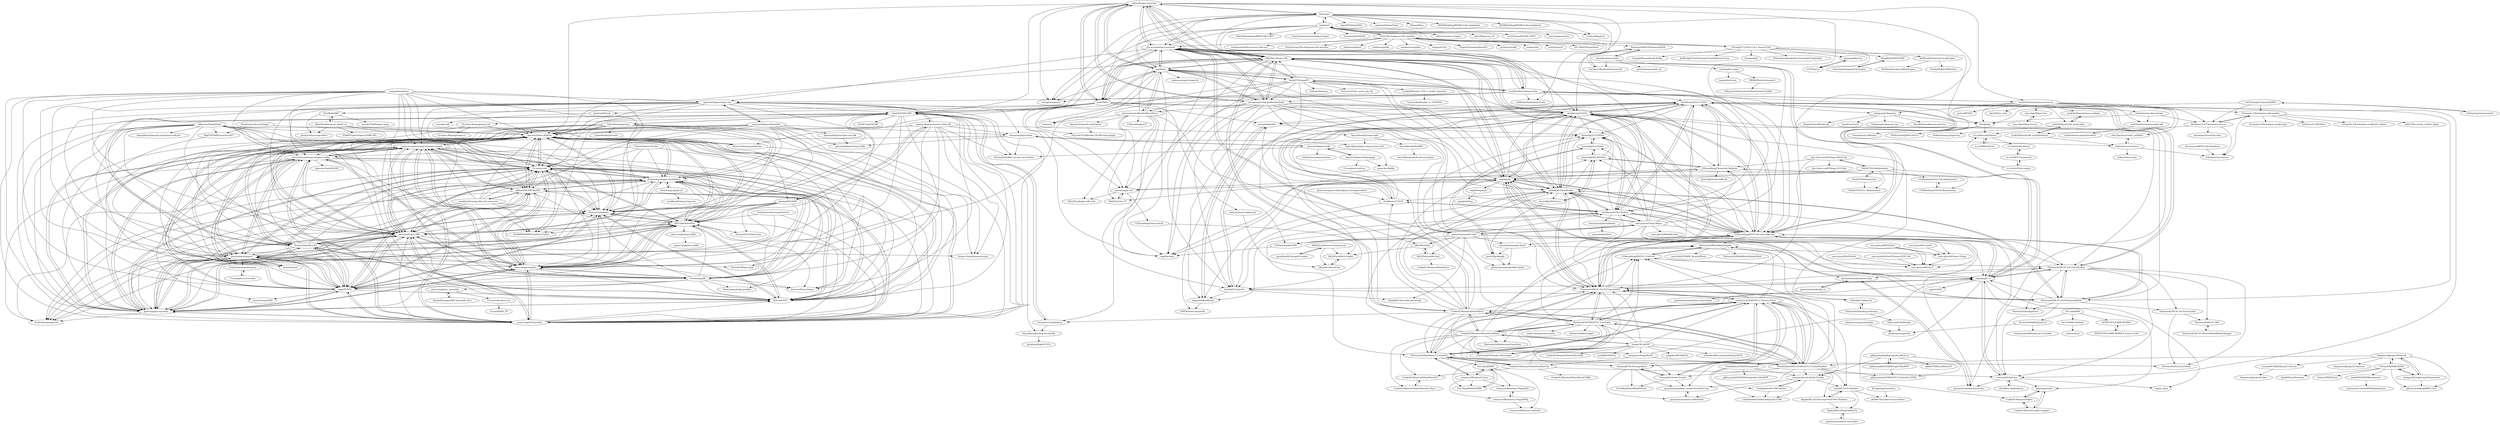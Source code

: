digraph G {
"codenulls/gta-reversed" -> "gta-reversed/gta-reversed"
"codenulls/gta-reversed" -> "DK22Pac/plugin-sdk"
"codenulls/gta-reversed" -> "aap/librw"
"codenulls/gta-reversed" -> "dashr9230/SA-MP"
"codenulls/gta-reversed" -> "jte/GTASA"
"codenulls/gta-reversed" -> "petrgeorgievsky/gtaRenderHook"
"codenulls/gta-reversed" -> "multitheftauto/mtasa-blue"
"codenulls/gta-reversed" -> "cleolibrary/CLEO4"
"codenulls/gta-reversed" -> "td512/re3"
"codenulls/gta-reversed" -> "rwengine/openrw" ["e"=1]
"codenulls/gta-reversed" -> "thelink2012/modloader"
"codenulls/gta-reversed" -> "katursis/Pawn.RakNet"
"codenulls/gta-reversed" -> "multitheftauto/mtasa-resources"
"codenulls/gta-reversed" -> "cleolibrary/CLEO-Redux"
"codenulls/gta-reversed" -> "aap/skygfx"
"Parik27/DragonFF" -> "gta-reversed/gta-reversed"
"Parik27/DragonFF" -> "Psycrow101/Blender-3D-RW-Anm-plugin"
"Parik27/DragonFF" -> "Sollumz/Sollumz" ["e"=1]
"Parik27/DragonFF" -> "aap/librw"
"Parik27/DragonFF" -> "thelink2012/modloader"
"Parik27/DragonFF" -> "DK22Pac/plugin-sdk"
"Parik27/DragonFF" -> "electronicarts/RenderWare3Docs"
"Parik27/DragonFF" -> "aap/librwgta"
"Parik27/DragonFF" -> "CookiePLMonster/SilentPatch"
"Parik27/DragonFF" -> "petrgeorgievsky/gtaRenderHook"
"Parik27/DragonFF" -> "LendoK/Blender_GTA_V_model_importer"
"Parik27/DragonFF" -> "multitheftauto/mtasa-blue"
"Parik27/DragonFF" -> "Psycrow101/io_scene_gta_ifp"
"Parik27/DragonFF" -> "cleolibrary/CLEO4"
"Parik27/DragonFF" -> "ThirteenAG/III.VC.SA.IV.Project2DFX"
"Parik27/SA.Rainbomizer" -> "gta-chaos-mod/Trilogy-ASI-Script"
"Parik27/SA.Rainbomizer" -> "Parik27/V.Rainbomizer"
"Parik27/SA.Rainbomizer" -> "GTAMadman/Vice-City-Rainbomizer"
"Parik27/SA.Rainbomizer" -> "GTAMadman/GTA-III-Rainbomizer"
"Parik27/SA.Rainbomizer" -> "Parik27/IV.EFLC.Rainbomizer"
"Parik27/SA.Rainbomizer" -> "aap/librwgta"
"Parik27/SA.Rainbomizer" -> "quiret/magic-txd"
"Parik27/SA.Rainbomizer" -> "aap/skygfx"
"multitheftauto/mtasa-php-sdk" -> "botder/mtasa-propertyeditor"
"DK22Pac/plugin-sdk" -> "thelink2012/modloader"
"DK22Pac/plugin-sdk" -> "gta-reversed/gta-reversed"
"DK22Pac/plugin-sdk" -> "cleolibrary/CLEO4"
"DK22Pac/plugin-sdk" -> "codenulls/gta-reversed"
"DK22Pac/plugin-sdk" -> "katursis/Pawn.RakNet"
"DK22Pac/plugin-sdk" -> "GTAmodding/III.VC.SA.LimitAdjuster"
"DK22Pac/plugin-sdk" -> "cleolibrary/CLEO-Redux"
"DK22Pac/plugin-sdk" -> "dashr9230/SA-MP"
"DK22Pac/plugin-sdk" -> "aap/librw"
"DK22Pac/plugin-sdk" -> "petrgeorgievsky/gtaRenderHook"
"DK22Pac/plugin-sdk" -> "thelink2012/gta3sc"
"DK22Pac/plugin-sdk" -> "aap/skygfx"
"DK22Pac/plugin-sdk" -> "jte/GTASA"
"DK22Pac/plugin-sdk" -> "CookiePLMonster/SilentPatch"
"DK22Pac/plugin-sdk" -> "cleolibrary/III.VC.CLEO"
"samp-incognito/samp-streamer-plugin" -> "Y-Less/sscanf"
"samp-incognito/samp-streamer-plugin" -> "Zeex/samp-plugin-crashdetect"
"samp-incognito/samp-streamer-plugin" -> "pBlueG/SA-MP-MySQL"
"samp-incognito/samp-streamer-plugin" -> "katursis/Pawn.RakNet"
"samp-incognito/samp-streamer-plugin" -> "katursis/Pawn.CMD"
"samp-incognito/samp-streamer-plugin" -> "pawn-lang/compiler"
"samp-incognito/samp-streamer-plugin" -> "pawn-lang/YSI-Includes"
"samp-incognito/samp-streamer-plugin" -> "pawn-lang/sa-mp-fixes"
"samp-incognito/samp-streamer-plugin" -> "Pottus/ColAndreas"
"samp-incognito/samp-streamer-plugin" -> "IS4Code/YSF"
"samp-incognito/samp-streamer-plugin" -> "ziggi/FCNPC"
"samp-incognito/samp-streamer-plugin" -> "IS4Code/PawnPlus"
"samp-incognito/samp-streamer-plugin" -> "Southclaws/sampctl"
"samp-incognito/samp-streamer-plugin" -> "Zeex/sampgdk"
"samp-incognito/samp-streamer-plugin" -> "oscar-broman/samp-weapon-config"
"pawn-lang/YSI-Includes" -> "pawn-lang/compiler"
"pawn-lang/YSI-Includes" -> "samp-incognito/samp-streamer-plugin"
"pawn-lang/YSI-Includes" -> "Southclaws/sampctl"
"pawn-lang/YSI-Includes" -> "katursis/Pawn.RakNet"
"pawn-lang/YSI-Includes" -> "pawn-lang/sa-mp-fixes"
"pawn-lang/YSI-Includes" -> "Zeex/samp-plugin-crashdetect"
"pawn-lang/YSI-Includes" -> "Y-Less/sscanf"
"pawn-lang/YSI-Includes" -> "katursis/Pawn.CMD"
"pawn-lang/YSI-Includes" -> "oscar-broman/samp-weapon-config"
"pawn-lang/YSI-Includes" -> "ziggi/FCNPC"
"pawn-lang/YSI-Includes" -> "IS4Code/PawnPlus"
"pawn-lang/YSI-Includes" -> "Pottus/ColAndreas"
"pawn-lang/YSI-Includes" -> "NexiusTailer/Nex-AC"
"pawn-lang/YSI-Includes" -> "pBlueG/SA-MP-MySQL"
"pawn-lang/YSI-Includes" -> "IS4Code/YSF"
"pawn-lang/samp-stdlib" -> "pawn-lang/pawn-stdlib"
"IS4Code/PawnPlus" -> "Y-Less/sscanf"
"IS4Code/PawnPlus" -> "Pottus/ColAndreas"
"IS4Code/PawnPlus" -> "katursis/Pawn.RakNet"
"IS4Code/PawnPlus" -> "katursis/Pawn.CMD"
"IS4Code/PawnPlus" -> "IS4Code/YSF"
"IS4Code/PawnPlus" -> "pawn-lang/sa-mp-fixes"
"IS4Code/PawnPlus" -> "Zeex/samp-plugin-crashdetect"
"IS4Code/PawnPlus" -> "pawn-lang/compiler"
"IS4Code/PawnPlus" -> "katursis/Pawn.Regex"
"IS4Code/PawnPlus" -> "pawn-lang/samp-stdlib"
"IS4Code/PawnPlus" -> "Nickk888SAMP/TextDraw-Editor"
"IS4Code/PawnPlus" -> "TommyB123/eSelection"
"pBlueG/SA-MP-MySQL" -> "samp-incognito/samp-streamer-plugin"
"pBlueG/SA-MP-MySQL" -> "Y-Less/sscanf"
"pBlueG/SA-MP-MySQL" -> "katursis/Pawn.CMD"
"pBlueG/SA-MP-MySQL" -> "Zeex/samp-plugin-crashdetect"
"pBlueG/SA-MP-MySQL" -> "katursis/Pawn.RakNet"
"pBlueG/SA-MP-MySQL" -> "pawn-lang/compiler"
"pBlueG/SA-MP-MySQL" -> "maddinat0r/samp-discord-connector"
"pBlueG/SA-MP-MySQL" -> "pawn-lang/YSI-Includes"
"pBlueG/SA-MP-MySQL" -> "IS4Code/PawnPlus"
"pBlueG/SA-MP-MySQL" -> "pawn-lang/sa-mp-fixes"
"pBlueG/SA-MP-MySQL" -> "ziggi/FCNPC"
"pBlueG/SA-MP-MySQL" -> "Southclaws/progress2"
"pBlueG/SA-MP-MySQL" -> "Pottus/ColAndreas"
"pBlueG/SA-MP-MySQL" -> "Zeex/sampgdk"
"pBlueG/SA-MP-MySQL" -> "NexiusTailer/Nex-AC"
"IS4Code/YSF" -> "katursis/Pawn.CMD"
"IS4Code/YSF" -> "katursis/Pawn.RakNet"
"IS4Code/YSF" -> "Pottus/ColAndreas"
"IS4Code/YSF" -> "Zeex/samp-plugin-crashdetect"
"IS4Code/YSF" -> "IS4Code/PawnPlus"
"IS4Code/YSF" -> "pawn-lang/sa-mp-fixes"
"IS4Code/YSF" -> "Y-Less/sscanf"
"ikkentim/SampSharp" -> "katursis/Pawn.RakNet"
"ikkentim/SampSharp" -> "pawn-lang/YSI-Includes"
"ikkentim/SampSharp" -> "ziggi/FCNPC"
"ikkentim/SampSharp" -> "pawn-lang/sa-mp-fixes"
"ikkentim/SampSharp" -> "katursis/Pawn.CMD"
"ikkentim/SampSharp" -> "Southclaws/sampctl"
"ikkentim/SampSharp" -> "pawn-lang/compiler"
"ikkentim/SampSharp" -> "Nickk888SAMP/TextDraw-Editor"
"ikkentim/SampSharp" -> "pysamp/PySAMP"
"ikkentim/SampSharp" -> "Pottus/ColAndreas"
"ikkentim/SampSharp" -> "Zeex/sampgdk"
"ikkentim/SampSharp" -> "SampSharp/openmp-sampsharp-x64-poc"
"ikkentim/SampSharp" -> "Y-Less/sscanf"
"ikkentim/SampSharp" -> "BigETI/SAMPLauncherNET"
"ikkentim/SampSharp" -> "NexiusTailer/Nex-AC"
"CookiePLMonster/SilentPatchBully" -> "ThirteenAG/MaxPayne3.FusionFix"
"CookiePLMonster/SilentPatchBully" -> "ThirteenAG/III.VC.SA.IV.Project2DFX"
"CookiePLMonster/SilentPatchBully" -> "CookiePLMonster/SilentPatchFarCry"
"CookiePLMonster/SilentPatchBully" -> "CookiePLMonster/SilentPatch"
"CookiePLMonster/SilentPatchBully" -> "CookiePLMonster/SilentPatchScarface"
"CookiePLMonster/SilentPatchBully" -> "GTAmodding/III.VC.SA.LimitAdjuster"
"CookiePLMonster/SilentPatchBully" -> "aap/skygfx_vc"
"CookiePLMonster/SilentPatchBully" -> "Parallellines0451/GTAIV.EFLC.FusionShaders"
"CookiePLMonster/SilentPatchBully" -> "ThirteenAG/Ultimate-ASI-Loader" ["e"=1]
"CookiePLMonster/SilentPatchBully" -> "Sergeanur/EaglePatch"
"CookiePLMonster/SilentPatchBully" -> "ThirteenAG/GTAIV.EFLC.FusionFix"
"CookiePLMonster/SilentPatchBully" -> "VaanaCZ/LANVP"
"CookiePLMonster/SilentPatchBully" -> "CookiePLMonster/SilentPatchGF"
"CookiePLMonster/SilentPatchBully" -> "ThirteenAG/WidescreenFixesPack" ["e"=1]
"CookiePLMonster/SilentPatchBully" -> "thelink2012/modloader"
"GTAmodding/III.VC.SA.LimitAdjuster" -> "thelink2012/modloader"
"GTAmodding/III.VC.SA.LimitAdjuster" -> "aap/skygfx"
"GTAmodding/III.VC.SA.LimitAdjuster" -> "ThirteenAG/III.VC.SA.IV.Project2DFX"
"GTAmodding/III.VC.SA.LimitAdjuster" -> "cleolibrary/III.VC.CLEO"
"GTAmodding/III.VC.SA.LimitAdjuster" -> "aap/skygfx_vc"
"GTAmodding/III.VC.SA.LimitAdjuster" -> "cleolibrary/CLEO4"
"GTAmodding/III.VC.SA.LimitAdjuster" -> "ThirteenAG/III.VC.SA.CLEOScripts"
"GTAmodding/III.VC.SA.LimitAdjuster" -> "ThirteenAG/III.VC.SA.WindowedMode"
"GTAmodding/III.VC.SA.LimitAdjuster" -> "ThirteenAG/XboxRainDroplets"
"GTAmodding/III.VC.SA.LimitAdjuster" -> "GTAmodding/FramerateVigilante"
"GTAmodding/III.VC.SA.LimitAdjuster" -> "gennariarmando/classic-axis"
"GTAmodding/III.VC.SA.LimitAdjuster" -> "DK22Pac/plugin-sdk"
"GTAmodding/III.VC.SA.LimitAdjuster" -> "JuniorDjjr/CLEOPlus"
"GTAmodding/III.VC.SA.LimitAdjuster" -> "GTAmodding/VCSPC"
"GTAmodding/III.VC.SA.LimitAdjuster" -> "JuniorDjjr/SA-MixSets"
"thelink2012/modloader" -> "GTAmodding/III.VC.SA.LimitAdjuster"
"thelink2012/modloader" -> "aap/skygfx"
"thelink2012/modloader" -> "cleolibrary/CLEO4"
"thelink2012/modloader" -> "ThirteenAG/III.VC.SA.IV.Project2DFX"
"thelink2012/modloader" -> "DK22Pac/plugin-sdk"
"thelink2012/modloader" -> "cleolibrary/III.VC.CLEO"
"thelink2012/modloader" -> "aap/skygfx_vc"
"thelink2012/modloader" -> "thelink2012/gta3sc"
"thelink2012/modloader" -> "ThirteenAG/III.VC.SA.WindowedMode"
"thelink2012/modloader" -> "JuniorDjjr/SA-MixSets"
"thelink2012/modloader" -> "JuniorDjjr/CLEOPlus"
"thelink2012/modloader" -> "cleolibrary/CLEO-Redux"
"thelink2012/modloader" -> "JuniorDjjr/VehFuncs"
"thelink2012/modloader" -> "erorcun/SACarCam"
"thelink2012/modloader" -> "cleolibrary/CLEO5"
"gta-chaos-mod/Trilogy-ASI-Script" -> "Parik27/SA.Rainbomizer"
"gta-chaos-mod/Trilogy-ASI-Script" -> "GTAmodding/FramerateVigilante"
"gta-chaos-mod/Trilogy-ASI-Script" -> "gta-chaos-mod/Trilogy-GUI-Tool"
"gta-chaos-mod/Trilogy-ASI-Script" -> "GTAmodding/III.VC.SA.LimitAdjuster"
"mta-slipe/Slipe-Core" -> "mta-slipe/Slipe-Server"
"ermaccer/Manhunt.PluginMH" -> "ermaccer/Manhunt2.PluginMH2"
"CyberMor/sampvoice" -> "katursis/Pawn.RakNet"
"CyberMor/sampvoice" -> "pawn-lang/sa-mp-fixes"
"CyberMor/sampvoice" -> "IS4Code/PawnPlus"
"CyberMor/sampvoice" -> "IS4Code/YSF"
"CyberMor/sampvoice" -> "dashr9230/SA-MP"
"CyberMor/sampvoice" -> "katursis/Pawn.CMD"
"CyberMor/sampvoice" -> "Zeex/samp-plugin-crashdetect"
"CyberMor/sampvoice" -> "Pottus/ColAndreas"
"CyberMor/sampvoice" -> "ziggi/FCNPC"
"CyberMor/sampvoice" -> "Y-Less/sscanf"
"CyberMor/sampvoice" -> "Nickk888SAMP/TextDraw-Editor"
"CyberMor/sampvoice" -> "NexiusTailer/Nex-AC"
"CyberMor/sampvoice" -> "Sreyas-Sreelal/samp-bcrypt"
"CyberMor/sampvoice" -> "CyberMor/keylistener"
"4x11/build69" -> "0xcds4r/build69-gtasa2.0"
"4x11/build69" -> "4x11/SAMP-Android"
"4x11/build69" -> "MTHS1901/SAMP-MOBILE"
"CookiePLMonster/SilentPatchGF" -> "CookiePLMonster/SilentPatchScarface"
"aap/debugmenu" -> "aap/gtadebug"
"ThirteenAG/XboxRainDroplets" -> "ThirteenAG/MafiaWaterShaderMod"
"ThirteenAG/XboxRainDroplets" -> "xan1242/NFSMW_XenonEffects" ["e"=1]
"ThirteenAG/XboxRainDroplets" -> "GTAmodding/IV.EFLC.ColAccel"
"Brunoo16/samp-packet-list" -> "katursis/Pawn.RakNet"
"Brunoo16/samp-packet-list" -> "IS4Code/YSF"
"user-grinch/Cheat-Menu" -> "JuniorDjjr/CLEOPlus"
"user-grinch/Cheat-Menu" -> "gennariarmando/v-hud"
"user-grinch/Cheat-Menu" -> "thelink2012/modloader"
"user-grinch/Cheat-Menu" -> "cleolibrary/CLEO-Redux"
"user-grinch/Cheat-Menu" -> "user-grinch/Project-Props"
"user-grinch/Cheat-Menu" -> "GTAmodding/III.VC.SA.LimitAdjuster"
"user-grinch/Cheat-Menu" -> "aap/skygfx"
"user-grinch/Cheat-Menu" -> "DK22Pac/plugin-sdk"
"user-grinch/Cheat-Menu" -> "GTAmodding/FramerateVigilante"
"user-grinch/Cheat-Menu" -> "user-grinch/MenuUI"
"user-grinch/Cheat-Menu" -> "cleolibrary/CLEO4"
"user-grinch/Cheat-Menu" -> "user-grinch/ModelExtras"
"user-grinch/Cheat-Menu" -> "GTAmodding/VCSPC"
"user-grinch/Cheat-Menu" -> "JuniorDjjr/CrashInfo"
"user-grinch/Cheat-Menu" -> "chrystianfarias/gta-fmod"
"gtasa-savegame-editor/gtasa-savegame-editor" -> "cleolibrary/CLEO5"
"AmyrAhmady/DeAMX" -> "AmyrAhmady/multi-process-gtasa"
"BlastHackNet/mod_s0beit_sa" -> "P3ti/RakSAMP"
"BlastHackNet/mod_s0beit_sa" -> "SAMPProjects/Open-SAMP-API"
"BlastHackNet/mod_s0beit_sa" -> "IS4Code/YSF"
"BlastHackNet/mod_s0beit_sa" -> "Brunoo16/samp-packet-list"
"BlastHackNet/mod_s0beit_sa" -> "katursis/Pawn.RakNet"
"BlastHackNet/mod_s0beit_sa" -> "JernejL/samp-map-editor"
"Hual/samp-discord-plugin" -> "katursis/Pawn.RakNet"
"Hual/samp-discord-plugin" -> "BigETI/SAMPLauncherNET"
"openmultiplayer/homepage" -> "samp-dev/fiddle"
"openmultiplayer/homepage" -> "Y-Less/pawn-natives"
"openmultiplayer/homepage" -> "openmultiplayer/wiki"
"openmultiplayer/wiki" -> "openmultiplayer/web"
"openmultiplayer/wiki" -> "openmultiplayer/homepage"
"openmultiplayer/wiki" -> "KrustyKoyle/files.sa-mp.com-Archive"
"openmultiplayer/wiki" -> "samp-dev/fiddle"
"openmultiplayer/wiki" -> "Southclaws/samp-aviation" ["e"=1]
"GTAmodding/FramerateVigilante" -> "JuniorDjjr/SA-MixSets"
"GTAmodding/FramerateVigilante" -> "aap/skygfx_vc"
"GTAmodding/FramerateVigilante" -> "JuniorDjjr/real-traffic-fix"
"GTAmodding/FramerateVigilante" -> "cleolibrary/III.VC.CLEO"
"GTAmodding/FramerateVigilante" -> "DK22Pac/vice-37"
"GTAmodding/FramerateVigilante" -> "aap/skygfx"
"Southclaws/vscode-pawn" -> "Y-Less/pawn-curriculum"
"gennariarmando/classic-axis" -> "gennariarmando/menu-map"
"niltwill/vc-updatedscm" -> "erorcun/SACarCam"
"ermaccer/Manhunt2.PluginMH2" -> "ermaccer/Manhunt.PluginMH"
"ermaccer/Manhunt2.PluginMH2" -> "ermaccer/Manhunt.AudioFix"
"qdsteam/sampmodmobile" -> "shadergz/sampdroid"
"JuniorDjjr/VehFuncs" -> "JuniorDjjr/CLEOPlus"
"JuniorDjjr/VehFuncs" -> "JuniorDjjr/SA-MixSets"
"JuniorDjjr/VehFuncs" -> "JuniorDjjr/skygfx"
"thelink2012/injector" -> "ThirteenAG/Hooking.Patterns"
"ThirteenAG/III.VC.MouseWheelRadioChanger" -> "ThirteenAG/III.VC.GPS"
"ThirteenAG/III.VC.SA.SaveLoader" -> "ThirteenAG/III.VC.GPS"
"ThirteenAG/III.VC.SA.SaveLoader" -> "ThirteenAG/ViceCityNeons"
"Y-Less/pawn-curriculum" -> "Southclaws/vscode-pawn"
"YashasSamaga/AMX-Assembly-Docs" -> "pawn-lang/amx_assembly"
"CookiePLMonster/SilentPatchFarCry" -> "CookiePLMonster/SilentPatchGF"
"CookiePLMonster/SilentPatchFarCry" -> "erorcun/SACarCam"
"CookiePLMonster/SilentPatchFarCry" -> "CookiePLMonster/SilentPatchCMR2"
"CookiePLMonster/SilentPatchFarCry" -> "ThirteenAG/MaxPayne3.FusionFix"
"CookiePLMonster/SilentPatchFarCry" -> "GTAmodding/IV.EFLC.ColAccel"
"LendoK/Blender_GTA_V_model_importer" -> "lucasvinbr/blender_io_GTA5Ped"
"ThirteenAG/GTAIV.EFLC.FusionFix" -> "valentyn-l/GTAIV.EFLC.Various.Fixes"
"ThirteenAG/GTAIV.EFLC.FusionFix" -> "Parallellines0451/GTAIV.EFLC.FusionShaders"
"ThirteenAG/GTAIV.EFLC.FusionFix" -> "ThirteenAG/Ultimate-ASI-Loader" ["e"=1]
"ThirteenAG/GTAIV.EFLC.FusionFix" -> "ThirteenAG/III.VC.SA.IV.Project2DFX"
"ThirteenAG/GTAIV.EFLC.FusionFix" -> "ThirteenAG/MaxPayne3.FusionFix"
"ThirteenAG/GTAIV.EFLC.FusionFix" -> "CookiePLMonster/SilentPatch"
"ThirteenAG/GTAIV.EFLC.FusionFix" -> "ThirteenAG/WidescreenFixesPack" ["e"=1]
"ThirteenAG/GTAIV.EFLC.FusionFix" -> "Tomasak/Console-Visuals"
"ThirteenAG/GTAIV.EFLC.FusionFix" -> "Tomasak/GTA-Downgraders"
"ThirteenAG/GTAIV.EFLC.FusionFix" -> "GTAmodding/IV.EFLC.ColAccel"
"ThirteenAG/GTAIV.EFLC.FusionFix" -> "thelink2012/modloader"
"ThirteenAG/GTAIV.EFLC.FusionFix" -> "GTAmodding/III.VC.SA.LimitAdjuster"
"ThirteenAG/GTAIV.EFLC.FusionFix" -> "xenia-canary/xenia-canary" ["e"=1]
"ThirteenAG/GTAIV.EFLC.FusionFix" -> "CookiePLMonster/SilentPatchBully"
"ThirteenAG/GTAIV.EFLC.FusionFix" -> "elishacloud/dxwrapper" ["e"=1]
"ValtoGameEngines/CryEngine" -> "MergHQ/CRYENGINE"
"RedPandaProjects/UnrealEngine" -> "FaultyRAM/Ut99PubSrc"
"RedPandaProjects/UnrealEngine" -> "RedPandaProjects/XRayEngine" ["e"=1]
"jte/GTASA" -> "DK22Pac/plugin-sdk"
"jte/GTASA" -> "codenulls/gta-reversed"
"jte/GTASA" -> "P3ti/RakSAMP"
"jte/GTASA" -> "alemariusnexus/gtatools"
"jte/GTASA" -> "cleolibrary/CLEO4"
"jte/GTASA" -> "aap/librwgta"
"jte/GTASA" -> "gta-reversed/gta-reversed"
"jte/GTASA" -> "Brunoo16/samp-packet-list"
"jte/GTASA" -> "aap/librw"
"jte/GTASA" -> "GTAmodding/III.VC.SA.LimitAdjuster"
"jte/GTASA" -> "dashr9230/SA-MP"
"jte/GTASA" -> "sannybuilder/dev"
"jte/GTASA" -> "quiret/magic-txd"
"jte/GTASA" -> "kin4stat/kthook"
"user-grinch/Project-Props" -> "user-grinch/MenuUI"
"dashr9230/SA-MP" -> "katursis/Pawn.RakNet"
"dashr9230/SA-MP" -> "NexiusTailer/Nex-AC"
"dashr9230/SA-MP" -> "CyberMor/sampvoice"
"dashr9230/SA-MP" -> "pawn-lang/sa-mp-fixes"
"dashr9230/SA-MP" -> "Zeex/sampgdk"
"dashr9230/SA-MP" -> "katursis/Pawn.Regex"
"dashr9230/SA-MP" -> "SLMP-Team/SLMP"
"dashr9230/SA-MP" -> "IS4Code/YSF"
"dashr9230/SA-MP" -> "pawn-lang/compiler"
"dashr9230/SA-MP" -> "IS4Code/PawnPlus"
"dashr9230/SA-MP" -> "KrustyKoyle/files.sa-mp.com-Archive"
"dashr9230/SA-MP" -> "Pycckue-Bnepeg/samp-cef"
"dashr9230/SA-MP" -> "Pottus/ColAndreas"
"dashr9230/SA-MP" -> "pawn-lang/YSI-Includes"
"dashr9230/SA-MP" -> "Zeex/samp-plugin-crashdetect"
"Pottus/Texture-Studio" -> "Pottus/ColAndreas"
"Pottus/Texture-Studio" -> "Zeex/samp-plugin-crashdetect"
"Pottus/Texture-Studio" -> "oscar-broman/samp-weapon-config"
"Pottus/Texture-Studio" -> "katursis/Pawn.CMD"
"Pottus/Texture-Studio" -> "IS4Code/YSF"
"CookiePLMonster/SilentPatch" -> "ThirteenAG/III.VC.SA.IV.Project2DFX"
"CookiePLMonster/SilentPatch" -> "thelink2012/modloader"
"CookiePLMonster/SilentPatch" -> "gta-reversed/gta-reversed"
"CookiePLMonster/SilentPatch" -> "ThirteenAG/GTAIV.EFLC.FusionFix"
"CookiePLMonster/SilentPatch" -> "Parallellines0451/GTAIV.EFLC.FusionShaders"
"CookiePLMonster/SilentPatch" -> "DK22Pac/plugin-sdk"
"CookiePLMonster/SilentPatch" -> "cleolibrary/CLEO5"
"CookiePLMonster/SilentPatch" -> "valentyn-l/GTAIV.EFLC.Various.Fixes"
"CookiePLMonster/SilentPatch" -> "cleolibrary/CLEO4"
"CookiePLMonster/SilentPatch" -> "ThirteenAG/Ultimate-ASI-Loader" ["e"=1]
"CookiePLMonster/SilentPatch" -> "aap/skygfx"
"CookiePLMonster/SilentPatch" -> "Tornamic/CoopAndreas"
"CookiePLMonster/SilentPatch" -> "ThirteenAG/MaxPayne3.FusionFix"
"CookiePLMonster/SilentPatch" -> "cleolibrary/CLEO-Redux"
"CookiePLMonster/SilentPatch" -> "CookiePLMonster/SilentPatchBully"
"Pycckue-Bnepeg/samp-cef" -> "Pycckue-Bnepeg/samp-rs"
"Pycckue-Bnepeg/samp-cef" -> "katursis/Pawn.RakNet"
"Pycckue-Bnepeg/samp-cef" -> "pawn-lang/sa-mp-fixes"
"mta-slipe/Slipe-Server" -> "mta-slipe/Slipe-Core"
"Parik27/V.Rainbomizer" -> "Parik27/IV.EFLC.Rainbomizer"
"Parik27/V.Rainbomizer" -> "Parik27/SA.Rainbomizer"
"AmyrAhmady/samp-node" -> "AmyrAhmady/DeAMX"
"AmyrAhmady/samp-node" -> "AmyrAhmady/gta-samp-mouse-only"
"ermaccer/Manhunt.Fixer" -> "Fire-Head/MHP"
"ermaccer/Manhunt.Fixer" -> "ermaccer/Manhunt.PluginMH"
"ermaccer/Manhunt.Fixer" -> "ermaccer/Manhunt2.PluginMH2"
"ermaccer/Manhunt.Fixer" -> "Fire-Head/MHNoDRM"
"ermaccer/Manhunt.Fixer" -> "ThirteenAG/MaxPayne3.FusionFix"
"pawREP/ZHM5Randomizer" -> "warriorstar-orion/ZHM5Randomizer"
"aap/librw" -> "gta-reversed/gta-reversed"
"aap/librw" -> "electronicarts/RenderWare3Docs"
"aap/librw" -> "codenulls/gta-reversed"
"aap/librw" -> "aap/librwgta"
"aap/librw" -> "DK22Pac/plugin-sdk"
"aap/librw" -> "rwengine/openrw" ["e"=1]
"aap/librw" -> "petrgeorgievsky/gtaRenderHook"
"aap/librw" -> "aap/skygfx"
"aap/librw" -> "aap/rwio"
"aap/librw" -> "Parik27/DragonFF"
"aap/librw" -> "GTAmodding/III.VC.SA.LimitAdjuster"
"aap/librw" -> "codenamecpp/carnage3d" ["e"=1]
"aap/librw" -> "thelink2012/modloader"
"aap/librw" -> "jte/GTASA"
"aap/librw" -> "quiret/magic-txd"
"HomeworldSDL/HomeworldSDL" -> "GardensOfKadesh/Homeworld"
"HomeworldSDL/HomeworldSDL" -> "aheadley/homeworld"
"ov-sa/DBify.library" -> "ov-sa/Beautify.library"
"P3ti/RakSAMP" -> "Sasuke78200/open-samp"
"P3ti/RakSAMP" -> "JernejL/samp-map-editor"
"P3ti/RakSAMP" -> "BlastHackNet/mod_s0beit_sa"
"alemariusnexus/gtatools" -> "DK22Pac/directFont"
"CookiePLMonster/SilentPatchScarface" -> "CookiePLMonster/SilentPatchGF"
"0xcds4r/build69-gtasa2.0" -> "tendensy/build69-gtasa2.0-remake"
"0xcds4r/build69-gtasa2.0" -> "shadergz/sampdroid"
"sannybuilder/dev" -> "sannybuilder/library"
"sannybuilder/dev" -> "JuniorDjjr/CLEOPlus"
"sannybuilder/dev" -> "XMDS/NewCommands"
"MTHS1901/SAMP-MOBILE" -> "MTHS1901/SAMP-MOBILE-Source-Code"
"JuniorDjjr/SA-MixSets" -> "JuniorDjjr/CrashInfo"
"JuniorDjjr/SA-MixSets" -> "JuniorDjjr/CLEOPlus"
"JuniorDjjr/SA-MixSets" -> "GTAmodding/FramerateVigilante"
"JuniorDjjr/SA-MixSets" -> "JuniorDjjr/VehFuncs"
"HWRM/KarosGraveyard" -> "DKesserich/Homeworld-Remastered-Toolkit"
"GTAMadman/GTA-III-Rainbomizer" -> "GTAMadman/Vice-City-Rainbomizer"
"erorcun/SACarCam" -> "aap/skygfx_vc"
"erorcun/SACarCam" -> "niltwill/vc-updatedscm"
"erorcun/SACarCam" -> "aap/sharptrails"
"erorcun/SACarCam" -> "gennariarmando/classic-axis"
"erorcun/SACarCam" -> "aap/iii_anim"
"GTAmodding/VCSPC" -> "aap/librwgta"
"MTHS1901/SAMP-MOBILE-Source-Code" -> "MTHS1901/SAMP-MOBILE"
"GTAMadman/Vice-City-Rainbomizer" -> "GTAMadman/GTA-III-Rainbomizer"
"halpz/re3" -> "gta-reversed/gta-reversed"
"halpz/re3" -> "rwengine/openrw" ["e"=1]
"halpz/re3" -> "aap/librw"
"halpz/re3" -> "in0finite/SanAndreasUnity" ["e"=1]
"halpz/re3" -> "td512/re3"
"halpz/re3" -> "Svxy/The-Simpsons-Hit-and-Run"
"halpz/re3" -> "livinamuk/Hell2025" ["e"=1]
"halpz/re3" -> "GTAmodding/re3" ["e"=1]
"halpz/re3" -> "nillerusr/source-engine" ["e"=1]
"halpz/re3" -> "OpenXRay/xray-16" ["e"=1]
"halpz/re3" -> "id-Software/DOOM-3-BFG" ["e"=1]
"halpz/re3" -> "DK22Pac/plugin-sdk"
"halpz/re3" -> "pmret/papermario" ["e"=1]
"halpz/re3" -> "RobertBeckebans/RBDOOM-3-BFG" ["e"=1]
"halpz/re3" -> "GaijinEntertainment/DagorEngine" ["e"=1]
"ThirteenAG/III.VC.SA.IV.Project2DFX" -> "GTAmodding/III.VC.SA.LimitAdjuster"
"ThirteenAG/III.VC.SA.IV.Project2DFX" -> "thelink2012/modloader"
"ThirteenAG/III.VC.SA.IV.Project2DFX" -> "ThirteenAG/MaxPayne3.FusionFix"
"ThirteenAG/III.VC.SA.IV.Project2DFX" -> "aap/skygfx"
"ThirteenAG/III.VC.SA.IV.Project2DFX" -> "aap/skygfx_vc"
"ThirteenAG/III.VC.SA.IV.Project2DFX" -> "ThirteenAG/III.VC.SA.WindowedMode"
"ThirteenAG/III.VC.SA.IV.Project2DFX" -> "ThirteenAG/XboxRainDroplets"
"ThirteenAG/III.VC.SA.IV.Project2DFX" -> "valentyn-l/GTAIV.EFLC.Various.Fixes"
"ThirteenAG/III.VC.SA.IV.Project2DFX" -> "cleolibrary/III.VC.CLEO"
"ThirteenAG/III.VC.SA.IV.Project2DFX" -> "ThirteenAG/Ultimate-ASI-Loader" ["e"=1]
"ThirteenAG/III.VC.SA.IV.Project2DFX" -> "GTAmodding/IV.EFLC.ColAccel"
"ThirteenAG/III.VC.SA.IV.Project2DFX" -> "cleolibrary/CLEO4"
"ThirteenAG/III.VC.SA.IV.Project2DFX" -> "ThirteenAG/III.VC.SA.CLEOScripts"
"ThirteenAG/III.VC.SA.IV.Project2DFX" -> "ThirteenAG/GTAIV.EFLC.FusionFix"
"ThirteenAG/III.VC.SA.IV.Project2DFX" -> "Parallellines0451/GTAIV.EFLC.FusionShaders"
"gennariarmando/v-hud" -> "JuniorDjjr/CLEOPlus"
"gennariarmando/v-hud" -> "chrystianfarias/gta-fmod"
"gennariarmando/v-hud" -> "user-grinch/Cheat-Menu"
"gennariarmando/v-hud" -> "DK22Pac/mobile-hud"
"gennariarmando/v-hud" -> "gennariarmando/bobble-heads"
"gennariarmando/v-hud" -> "DK22Pac/imfx"
"gennariarmando/v-hud" -> "GTAmodding/VCSPC"
"gennariarmando/v-hud" -> "user-grinch/MenuUI"
"gennariarmando/v-hud" -> "thelink2012/vscode-gta3script"
"gennariarmando/v-hud" -> "cleolibrary/CLEO-Redux"
"gennariarmando/v-hud" -> "gennariarmando/menu-map"
"OwlGamingCommunity/MTA" -> "Fernando-A-Rocha/mta-add-models"
"OwlGamingCommunity/MTA" -> "OwlGamingCommunity/V"
"OwlGamingCommunity/MTA" -> "thisdp/dgs"
"OwlGamingCommunity/MTA" -> "AlexRazor1337/awesome-mta-sa"
"cleolibrary/CLEO-Redux" -> "cleolibrary/III.VC.CLEO"
"cleolibrary/CLEO-Redux" -> "JuniorDjjr/CLEOPlus"
"cleolibrary/CLEO-Redux" -> "sannybuilder/library"
"cleolibrary/CLEO-Redux" -> "cleolibrary/CLEO4"
"cleolibrary/CLEO-Redux" -> "aap/skygfx"
"cleolibrary/CLEO-Redux" -> "aap/skygfx_vc"
"cleolibrary/CLEO-Redux" -> "cleolibrary/CLEO5"
"cleolibrary/CLEO-Redux" -> "ThirteenAG/III.VC.SA.IV.Project2DFX"
"cleolibrary/CLEO-Redux" -> "DK22Pac/plugin-sdk"
"cleolibrary/CLEO-Redux" -> "thelink2012/modloader"
"cleolibrary/CLEO-Redux" -> "GTAmodding/III.VC.SA.LimitAdjuster"
"cleolibrary/CLEO-Redux" -> "user-grinch/ImGuiRedux"
"cleolibrary/CLEO-Redux" -> "ThirteenAG/III.VC.SA.CLEOScripts"
"cleolibrary/CLEO-Redux" -> "ThirteenAG/MaxPayne3.FusionFix"
"cleolibrary/CLEO-Redux" -> "user-grinch/Cheat-Menu"
"OrfeasZ/ZHMModSDK" -> "atampy25/simple-mod-framework"
"OrfeasZ/ZHMModSDK" -> "glacier-modding/RPKG-Tool"
"OrfeasZ/ZHMModSDK" -> "thepeacockproject/Peacock"
"OrfeasZ/ZHMModSDK" -> "pawREP/ZHM5Randomizer"
"OrfeasZ/ZHMModSDK" -> "OrfeasZ/ZHMTools"
"OrfeasZ/ZHMModSDK" -> "Deji69/Stealthometer"
"multitheftauto/mtasa-blue" -> "multitheftauto/mtasa-resources"
"multitheftauto/mtasa-blue" -> "DK22Pac/plugin-sdk"
"multitheftauto/mtasa-blue" -> "gta-reversed/gta-reversed"
"multitheftauto/mtasa-blue" -> "codenulls/gta-reversed"
"multitheftauto/mtasa-blue" -> "thisdp/dgs"
"multitheftauto/mtasa-blue" -> "openmultiplayer/open.mp"
"multitheftauto/mtasa-blue" -> "trilogymp/trilogymp"
"multitheftauto/mtasa-blue" -> "Parik27/DragonFF"
"multitheftauto/mtasa-blue" -> "aap/librw"
"multitheftauto/mtasa-blue" -> "dashr9230/SA-MP"
"multitheftauto/mtasa-blue" -> "rwengine/openrw" ["e"=1]
"multitheftauto/mtasa-blue" -> "petrgeorgievsky/gtaRenderHook"
"multitheftauto/mtasa-blue" -> "in0finite/SanAndreasUnity" ["e"=1]
"multitheftauto/mtasa-blue" -> "pawn-lang/compiler"
"multitheftauto/mtasa-blue" -> "GTAmodding/III.VC.SA.LimitAdjuster"
"pawn-lang/sa-mp-fixes" -> "katursis/Pawn.CMD"
"pawn-lang/sa-mp-fixes" -> "oscar-broman/samp-weapon-config"
"pawn-lang/sa-mp-fixes" -> "ziggi/FCNPC"
"pawn-lang/sa-mp-fixes" -> "Y-Less/sscanf"
"pawn-lang/sa-mp-fixes" -> "Pottus/ColAndreas"
"pawn-lang/sa-mp-fixes" -> "pawn-lang/compiler"
"pawn-lang/sa-mp-fixes" -> "katursis/Pawn.RakNet"
"pawn-lang/sa-mp-fixes" -> "samp-incognito/samp-streamer-plugin"
"pawn-lang/sa-mp-fixes" -> "IS4Code/YSF"
"pawn-lang/sa-mp-fixes" -> "Zeex/samp-plugin-crashdetect"
"pawn-lang/sa-mp-fixes" -> "IS4Code/PawnPlus"
"pawn-lang/sa-mp-fixes" -> "NexiusTailer/Nex-AC"
"pawn-lang/sa-mp-fixes" -> "Southclaws/sampctl"
"pawn-lang/sa-mp-fixes" -> "pawn-lang/YSI-Includes"
"pawn-lang/sa-mp-fixes" -> "Southclaws/progress2"
"openmultiplayer/open.mp" -> "openmultiplayer/launcher"
"openmultiplayer/open.mp" -> "openmultiplayer/server-beta-old"
"openmultiplayer/open.mp" -> "katursis/Pawn.RakNet"
"openmultiplayer/open.mp" -> "pawn-lang/YSI-Includes"
"openmultiplayer/open.mp" -> "Southclaws/sampctl"
"openmultiplayer/open.mp" -> "openmultiplayer/web"
"openmultiplayer/open.mp" -> "samp-incognito/samp-streamer-plugin"
"openmultiplayer/open.mp" -> "Y-Less/sscanf"
"openmultiplayer/open.mp" -> "NexiusTailer/Nex-AC"
"openmultiplayer/open.mp" -> "katursis/Pawn.CMD"
"openmultiplayer/open.mp" -> "pBlueG/SA-MP-MySQL"
"openmultiplayer/open.mp" -> "pawn-lang/compiler"
"openmultiplayer/open.mp" -> "ziggi/FCNPC"
"openmultiplayer/open.mp" -> "dashr9230/SA-MP"
"openmultiplayer/open.mp" -> "oscar-broman/samp-weapon-config"
"Zeex/sampgdk" -> "katursis/Pawn.RakNet"
"Zeex/sampgdk" -> "pawn-lang/compiler"
"Zeex/sampgdk" -> "katursis/Pawn.Regex"
"Zeex/sampgdk" -> "Zeex/samp-plugin-crashdetect"
"Zeex/sampgdk" -> "samp-incognito/samp-streamer-plugin"
"Zeex/sampgdk" -> "Y-Less/sscanf"
"Zeex/sampgdk" -> "katursis/Pawn.CMD"
"Zeex/sampgdk" -> "IS4Code/YSF"
"Zeex/sampgdk" -> "pBlueG/SA-MP-MySQL"
"Zeex/sampgdk" -> "IS4Code/PawnPlus"
"Zeex/sampgdk" -> "ziggi/FCNPC"
"Zeex/sampgdk" -> "Pottus/ColAndreas"
"Zeex/sampgdk" -> "pawn-lang/sa-mp-fixes"
"Zeex/sampgdk" -> "pawn-lang/amx_assembly"
"Zeex/sampgdk" -> "Zeex/samp-plugin-profiler"
"OwlGamingCommunity/V" -> "OwlGamingCommunity/MTA"
"multitheftauto/mtasa-resources" -> "thisdp/dgs"
"multitheftauto/mtasa-resources" -> "multitheftauto/mtasa-blue"
"multitheftauto/mtasa-resources" -> "botder/mtasa-discord-bot"
"multitheftauto/mtasa-resources" -> "multitheftauto/mtasa-php-sdk"
"multitheftauto/mtasa-resources" -> "tederis/mta-resources"
"multitheftauto/mtasa-resources" -> "multitheftauto/mtasa-modules"
"multitheftauto/mtasa-resources" -> "mta-slipe/Slipe-Core"
"multitheftauto/mtasa-resources" -> "multitheftauto/old_mtasa-blue"
"multitheftauto/mtasa-resources" -> "trilogymp/trilogymp"
"multitheftauto/mtasa-resources" -> "sbx320/lua_utils"
"multitheftauto/mtasa-resources" -> "multitheftauto/old_multitheftauto"
"multitheftauto/mtasa-resources" -> "AlexRazor1337/awesome-mta-sa"
"multitheftauto/mtasa-resources" -> "Fernando-A-Rocha/mta-add-models"
"multitheftauto/mtasa-resources" -> "jushar/MTATD"
"multitheftauto/mtasa-resources" -> "eXo-OpenSource/ml_pathfind"
"VaanaCZ/LANVP" -> "ThirteenAG/MaxPayne3.FusionFix"
"VaanaCZ/LANVP" -> "Parallellines0451/GTAIV.EFLC.FusionShaders"
"VaanaCZ/LANVP" -> "valentyn-l/GTAIV.EFLC.Various.Fixes"
"VaanaCZ/LANVP" -> "CookiePLMonster/SilentPatchBully"
"VaanaCZ/LANVP" -> "ThirteenAG/GTAIV.EFLC.FusionFix"
"VaanaCZ/LANVP" -> "ThirteenAG/III.VC.SA.IV.Project2DFX"
"VaanaCZ/LANVP" -> "CookiePLMonster/SilentPatchYK2" ["e"=1]
"VaanaCZ/LANVP" -> "Fire-Head/MHNoDRM"
"VaanaCZ/LANVP" -> "Lyall/MGSHDFix" ["e"=1]
"VaanaCZ/LANVP" -> "nuggslet/MGSM2Fix" ["e"=1]
"VaanaCZ/LANVP" -> "ThirteenAG/Ultimate-ASI-Loader" ["e"=1]
"VaanaCZ/LANVP" -> "Sergeanur/EaglePatch"
"VaanaCZ/LANVP" -> "neatodev/BmLauncherAsylumNET6" ["e"=1]
"td512/re3" -> "codenulls/gta-reversed"
"td512/re3" -> "GTAmodding/re3" ["e"=1]
"td512/re3" -> "aap/librw"
"td512/re3" -> "gta-reversed/gta-reversed"
"td512/re3" -> "rwengine/openrw" ["e"=1]
"td512/re3" -> "cleolibrary/CLEO-Redux"
"td512/re3" -> "halpz/re3"
"td512/re3" -> "DK22Pac/plugin-sdk"
"td512/re3" -> "OpenNFS/OpenNFS" ["e"=1]
"td512/re3" -> "ThirteenAG/III.VC.SA.IV.Project2DFX"
"td512/re3" -> "opentomb/OpenTomb" ["e"=1]
"td512/re3" -> "jte/GTASA"
"td512/re3" -> "ZDoom/Raze" ["e"=1]
"td512/re3" -> "RSDKModding/RSDKv3-Decompilation" ["e"=1]
"td512/re3" -> "RSDKModding/RSDKv4-Decompilation" ["e"=1]
"user-grinch/PyLoader" -> "user-grinch/Project-Props"
"gta-reversed/gta-reversed" -> "DK22Pac/plugin-sdk"
"gta-reversed/gta-reversed" -> "codenulls/gta-reversed"
"gta-reversed/gta-reversed" -> "aap/librw"
"gta-reversed/gta-reversed" -> "CookiePLMonster/SilentPatch"
"gta-reversed/gta-reversed" -> "petrgeorgievsky/gtaRenderHook"
"gta-reversed/gta-reversed" -> "openmultiplayer/open.mp"
"gta-reversed/gta-reversed" -> "Tornamic/CoopAndreas"
"gta-reversed/gta-reversed" -> "multitheftauto/mtasa-blue"
"gta-reversed/gta-reversed" -> "thelink2012/modloader"
"gta-reversed/gta-reversed" -> "dashr9230/SA-MP"
"gta-reversed/gta-reversed" -> "cleolibrary/CLEO4"
"gta-reversed/gta-reversed" -> "Parik27/DragonFF"
"gta-reversed/gta-reversed" -> "jte/GTASA"
"gta-reversed/gta-reversed" -> "GTAmodding/III.VC.SA.LimitAdjuster"
"cleolibrary/III.VC.CLEO" -> "ThirteenAG/III.VC.SA.CLEOScripts"
"cleolibrary/III.VC.CLEO" -> "aap/skygfx_vc"
"cleolibrary/III.VC.CLEO" -> "GTAmodding/III.VC.SA.LimitAdjuster"
"cleolibrary/III.VC.CLEO" -> "sannybuilder/library"
"cleolibrary/III.VC.CLEO" -> "thelink2012/gta3sc"
"cleolibrary/III.VC.CLEO" -> "cleolibrary/CLEO-Redux"
"cleolibrary/III.VC.CLEO" -> "JuniorDjjr/CLEOPlus"
"cleolibrary/III.VC.CLEO" -> "erorcun/SACarCam"
"cleolibrary/III.VC.CLEO" -> "cleolibrary/CLEO4"
"cleolibrary/III.VC.CLEO" -> "thelink2012/modloader"
"cleolibrary/III.VC.CLEO" -> "GTAmodding/FramerateVigilante"
"cleolibrary/III.VC.CLEO" -> "sannybuilder/dev"
"cleolibrary/III.VC.CLEO" -> "gennariarmando/classic-axis"
"multitheftauto/old_multitheftauto" -> "multitheftauto/old_mtasa-blue"
"multitheftauto/old_multitheftauto" -> "tederis/mta-resources"
"oscar-broman/samp-weapon-config" -> "pawn-lang/sa-mp-fixes"
"oscar-broman/samp-weapon-config" -> "oscar-broman/SKY"
"oscar-broman/samp-weapon-config" -> "Pottus/ColAndreas"
"oscar-broman/samp-weapon-config" -> "katursis/Pawn.CMD"
"oscar-broman/samp-weapon-config" -> "pawn-lang/YSI-Includes"
"oscar-broman/samp-weapon-config" -> "katursis/Pawn.RakNet"
"oscar-broman/samp-weapon-config" -> "ziggi/FCNPC"
"oscar-broman/samp-weapon-config" -> "IS4Code/PawnPlus"
"oscar-broman/samp-weapon-config" -> "Y-Less/sscanf"
"oscar-broman/samp-weapon-config" -> "IS4Code/YSF"
"oscar-broman/samp-weapon-config" -> "Southclaws/sampctl"
"oscar-broman/samp-weapon-config" -> "Southclaws/progress2"
"oscar-broman/samp-weapon-config" -> "Agneese-Saini/SA-MP"
"oscar-broman/samp-weapon-config" -> "samp-incognito/samp-streamer-plugin"
"oscar-broman/samp-weapon-config" -> "pawn-lang/compiler"
"pawn-lang/compiler" -> "pawn-lang/YSI-Includes"
"pawn-lang/compiler" -> "samp-incognito/samp-streamer-plugin"
"pawn-lang/compiler" -> "katursis/Pawn.RakNet"
"pawn-lang/compiler" -> "Southclaws/sampctl"
"pawn-lang/compiler" -> "pawn-lang/sa-mp-fixes"
"pawn-lang/compiler" -> "Y-Less/sscanf"
"pawn-lang/compiler" -> "katursis/Pawn.CMD"
"pawn-lang/compiler" -> "IS4Code/YSF"
"pawn-lang/compiler" -> "Zeex/samp-plugin-crashdetect"
"pawn-lang/compiler" -> "IS4Code/PawnPlus"
"pawn-lang/compiler" -> "pBlueG/SA-MP-MySQL"
"pawn-lang/compiler" -> "Zeex/sampgdk"
"pawn-lang/compiler" -> "ziggi/FCNPC"
"pawn-lang/compiler" -> "oscar-broman/samp-weapon-config"
"pawn-lang/compiler" -> "Pottus/ColAndreas"
"pawn-lang/amx_assembly" -> "Y-Less/code-parse.inc"
"pawn-lang/amx_assembly" -> "YashasSamaga/AMX-Assembly-Docs"
"Zeex/samp-plugin-jit" -> "Zeex/samp-plugin-crashdetect"
"Zeex/samp-plugin-jit" -> "maddinat0r/samp-log-core"
"Pottus/ColAndreas" -> "ziggi/FCNPC"
"Pottus/ColAndreas" -> "IS4Code/PawnPlus"
"Pottus/ColAndreas" -> "IS4Code/YSF"
"Pottus/ColAndreas" -> "pawn-lang/sa-mp-fixes"
"Pottus/ColAndreas" -> "katursis/Pawn.RakNet"
"Pottus/ColAndreas" -> "Y-Less/sscanf"
"NexiusTailer/Nex-AC" -> "katursis/Pawn.RakNet"
"NexiusTailer/Nex-AC" -> "pawn-lang/sa-mp-fixes"
"NexiusTailer/Nex-AC" -> "katursis/Pawn.CMD"
"NexiusTailer/Nex-AC" -> "pawn-lang/YSI-Includes"
"NexiusTailer/Nex-AC" -> "Y-Less/sscanf"
"NexiusTailer/Nex-AC" -> "ziggi/FCNPC"
"NexiusTailer/Nex-AC" -> "Zeex/samp-plugin-crashdetect"
"NexiusTailer/Nex-AC" -> "samp-incognito/samp-streamer-plugin"
"NexiusTailer/Nex-AC" -> "pawn-lang/compiler"
"NexiusTailer/Nex-AC" -> "oscar-broman/samp-weapon-config"
"NexiusTailer/Nex-AC" -> "IS4Code/PawnPlus"
"NexiusTailer/Nex-AC" -> "pBlueG/SA-MP-MySQL"
"NexiusTailer/Nex-AC" -> "dashr9230/SA-MP"
"NexiusTailer/Nex-AC" -> "Sreyas-Sreelal/samp-bcrypt"
"NexiusTailer/Nex-AC" -> "Southclaws/sampctl"
"Zeex/samp-plugin-crashdetect" -> "Y-Less/sscanf"
"Zeex/samp-plugin-crashdetect" -> "samp-incognito/samp-streamer-plugin"
"Zeex/samp-plugin-crashdetect" -> "katursis/Pawn.CMD"
"Zeex/samp-plugin-crashdetect" -> "Zeex/samp-plugin-jit"
"Zeex/samp-plugin-crashdetect" -> "Zeex/samp-plugin-profiler"
"Zeex/samp-plugin-crashdetect" -> "katursis/Pawn.RakNet"
"Zeex/samp-plugin-crashdetect" -> "pBlueG/SA-MP-MySQL"
"Zeex/samp-plugin-crashdetect" -> "Southclaws/progress2"
"Zeex/samp-plugin-crashdetect" -> "Pottus/ColAndreas"
"Zeex/samp-plugin-crashdetect" -> "ziggi/FCNPC"
"Zeex/samp-plugin-crashdetect" -> "IS4Code/YSF"
"ThirteenAG/MaxPayne3.FusionFix" -> "ThirteenAG/III.VC.SA.IV.Project2DFX"
"ThirteenAG/MaxPayne3.FusionFix" -> "ThirteenAG/XboxRainDroplets"
"ThirteenAG/MaxPayne3.FusionFix" -> "Parallellines0451/GTAIV.EFLC.FusionShaders"
"ThirteenAG/MaxPayne3.FusionFix" -> "GTAmodding/IV.EFLC.ColAccel"
"ThirteenAG/MaxPayne3.FusionFix" -> "Fire-Head/MHP"
"ThirteenAG/MaxPayne3.FusionFix" -> "valentyn-l/GTAIV.EFLC.Various.Fixes"
"ThirteenAG/MaxPayne3.FusionFix" -> "ThirteenAG/ViceCityNeons"
"ThirteenAG/MaxPayne3.FusionFix" -> "CookiePLMonster/SilentPatchFarCry"
"ThirteenAG/MaxPayne3.FusionFix" -> "ermaccer/Manhunt.Fixer"
"openmultiplayer/web" -> "openmultiplayer/wiki"
"openmultiplayer/web" -> "KrustyKoyle/files.sa-mp.com-Archive"
"openmultiplayer/web" -> "AmyrAhmady/gta-samp-mouse-only"
"openmultiplayer/web" -> "openmultiplayer/omp-stdlib"
"openmultiplayer/web" -> "Southclaws/cj"
"DK22Pac/vice-37" -> "quiret/magic-txd"
"JuniorDjjr/CrashInfo" -> "JuniorDjjr/CLEOPlus"
"JuniorDjjr/CrashInfo" -> "JuniorDjjr/skygfx"
"JuniorDjjr/CrashInfo" -> "JuniorDjjr/SA-MixSets"
"GardensOfKadesh/Homeworld" -> "HomeworldSDL/HomeworldSDL"
"ov-sa/Beautify.library" -> "ov-sa/DBify.library"
"ov-sa/Beautify.library" -> "ov-sa/Assetify.library"
"JuniorDjjr/CLEOPlus" -> "JuniorDjjr/CrashInfo"
"mon/bigDecrypter" -> "laanwj/hw2view"
"mon/bigDecrypter" -> "HWRM/KarosGraveyard"
"Fire-Head/MHP" -> "Fire-Head/MHNoDRM"
"Fire-Head/MHP" -> "ermaccer/Manhunt.Fixer"
"Fire-Head/MHP" -> "ermaccer/Manhunt.PluginMH"
"Fire-Head/MHP" -> "ermaccer/Manhunt.AudioFix"
"quiret/magic-txd" -> "DK22Pac/vice-37"
"quiret/magic-txd" -> "DK22Pac/plugin-sdk-tools"
"quiret/magic-txd" -> "GTAmodding/timecycle24"
"sannybuilder/library" -> "sannybuilder/dev"
"sannybuilder/library" -> "XMDS/NewCommands"
"multitheftauto/old_mtasa-blue" -> "multitheftauto/old_multitheftauto"
"multitheftauto/old_mtasa-blue" -> "drakeee/samp-plugin-lua"
"multitheftauto/old_mtasa-blue" -> "multitheftauto/mtasa-modules"
"multitheftauto/mtasa-modules" -> "multitheftauto/old_mtasa-blue"
"user-grinch/ModelExtras" -> "user-grinch/MenuUI"
"ThirteenAG/III.VC.GPS" -> "ThirteenAG/III.VC.MouseWheelRadioChanger"
"Fernando-A-Rocha/mta-add-models" -> "tederis/mtasa-detour"
"Fernando-A-Rocha/mta-add-models" -> "Fernando-A-Rocha/mta-nandocrypt"
"Fernando-A-Rocha/mta-add-models" -> "YelehaUwU/3DEditor"
"Fernando-A-Rocha/mta-add-models" -> "Fernando-A-Rocha/mta-modloader-reborn"
"Fernando-A-Rocha/mta-add-models" -> "rifleh700/custom_vehicle_lights"
"Fernando-A-Rocha/mta-add-models" -> "AlexRazor1337/awesome-mta-sa"
"atampy25/simple-mod-framework" -> "OrfeasZ/ZHMModSDK"
"atampy25/simple-mod-framework" -> "glacier-modding/RPKG-Tool"
"atampy25/simple-mod-framework" -> "thepeacockproject/Peacock"
"openmultiplayer/server-beta-old" -> "openmultiplayer/open.mp"
"openmultiplayer/server-beta-old" -> "KrustyKoyle/files.sa-mp.com-Archive"
"openmultiplayer/server-beta-old" -> "Sreyas-Sreelal/samp-bcrypt"
"openmultiplayer/server-beta-old" -> "PatrickGTR/gta-open"
"openmultiplayer/server-beta-old" -> "katursis/Pawn.RakNet"
"openmultiplayer/server-beta-old" -> "Southclaws/sampctl"
"openmultiplayer/server-beta-old" -> "openmultiplayer/web"
"openmultiplayer/server-beta-old" -> "IS4Code/PawnPlus"
"openmultiplayer/server-beta-old" -> "pawn-lang/YSI-Includes"
"openmultiplayer/server-beta-old" -> "pysamp/PySAMP"
"openmultiplayer/server-beta-old" -> "AmyrAhmady/samp-node"
"openmultiplayer/server-beta-old" -> "pawn-lang/compiler"
"ziggi/FCNPC" -> "Pottus/ColAndreas"
"ziggi/FCNPC" -> "pawn-lang/sa-mp-fixes"
"ziggi/FCNPC" -> "katursis/Pawn.RakNet"
"ziggi/FCNPC" -> "Zeex/samp-plugin-crashdetect"
"ziggi/FCNPC" -> "Y-Less/sscanf"
"ziggi/FCNPC" -> "katursis/Pawn.CMD"
"ziggi/FCNPC" -> "samp-incognito/samp-streamer-plugin"
"ziggi/FCNPC" -> "IS4Code/YSF"
"ziggi/FCNPC" -> "pawn-lang/YSI-Includes"
"ziggi/FCNPC" -> "oscar-broman/samp-weapon-config"
"ziggi/FCNPC" -> "pawn-lang/compiler"
"ziggi/FCNPC" -> "IS4Code/PawnPlus"
"ziggi/FCNPC" -> "oscar-broman/SKY"
"ziggi/FCNPC" -> "NexiusTailer/Nex-AC"
"ziggi/FCNPC" -> "pBlueG/SA-MP-MySQL"
"compuphase/pawn" -> "pawn-lang/compiler"
"compuphase/pawn" -> "katursis/Pawn.RakNet"
"compuphase/pawn" -> "IS4Code/YSF"
"compuphase/pawn" -> "pawn-lang/sa-mp-fixes"
"compuphase/pawn" -> "samp-incognito/samp-streamer-plugin"
"compuphase/pawn" -> "pawn-lang/YSI-Includes"
"compuphase/pawn" -> "katursis/Pawn.CMD"
"compuphase/pawn" -> "Southclaws/sampctl"
"compuphase/pawn" -> "ziggi/FCNPC"
"compuphase/pawn" -> "Zeex/sampgdk"
"compuphase/pawn" -> "Pottus/ColAndreas"
"compuphase/pawn" -> "openmultiplayer/open.mp"
"compuphase/pawn" -> "Y-Less/sscanf"
"compuphase/pawn" -> "oscar-broman/samp-weapon-config"
"compuphase/pawn" -> "pBlueG/SA-MP-MySQL"
"kin4stat/kthook" -> "imring/Luad"
"openmultiplayer/open.mp-sdk" -> "openmultiplayer/omp-stdlib"
"ClonkAndre/GTAIVDowngrader" -> "gillian-guide/GTAIVDowngradeUtilityWPF"
"ClonkAndre/GTAIVDowngrader" -> "ClonkAndre/IV-SDK-DotNet"
"ClonkAndre/GTAIVDowngrader" -> "catsmackaroo/LibertyTweaks"
"ClonkAndre/GTAIVDowngrader" -> "ClonkAndre/ClonksCodingLib.GTAIV"
"ov-sa/Assetify.library" -> "ov-sa/vRPZ-Framework"
"ov-sa/vRPZ-Framework" -> "ov-studio/Vital.engine"
"ov-sa/vRPZ-Framework" -> "ov-sa/Assetify.library"
"gennariarmando/menu-map" -> "gennariarmando/classic-axis"
"gennariarmando/menu-map" -> "gennariarmando/sky-ui"
"ov-studio/Vital.engine" -> "ov-sa/vRPZ-Framework"
"ov-studio/Vital.engine" -> "ov-sa/Beautify.library"
"JuniorDjjr/skygfx" -> "JuniorDjjr/CrashInfo"
"JuniorDjjr/skygfx" -> "gennariarmando/bobble-heads"
"chrystianfarias/gta-fmod" -> "JuniorDjjr/skygfx"
"chrystianfarias/gta-fmod" -> "gennariarmando/bobble-heads"
"chrystianfarias/gta-fmod" -> "user-grinch/Project-Props"
"Smooth-E/install-renderware" -> "Psycrow101/Blender-3D-RW-Anm-plugin"
"AlexRazor1337/awesome-mta-sa" -> "misterquestions/lua-class"
"AlexRazor1337/awesome-mta-sa" -> "tederis/mtasa-detour"
"AlexRazor1337/awesome-mta-sa" -> "ov-sa/Beautify.library"
"AlexRazor1337/awesome-mta-sa" -> "Fernando-A-Rocha/mta-add-models"
"trilogymp/trilogymp" -> "trilogymp/trilogymp.com"
"trilogymp/trilogymp" -> "NanoBob/renderware-preview"
"trilogymp/trilogymp" -> "thisdp/dgs"
"trilogymp/trilogymp" -> "MegadreamsBE/mta-gb"
"trilogymp/trilogymp" -> "Lpsd/ConGuard"
"tederis/mta-resources" -> "tederis/theexzone"
"tederis/mta-resources" -> "eXo-OpenSource/ml_pathfind"
"tederis/mta-resources" -> "tederis/mtasa-detour"
"gennariarmando/sky-ui" -> "gennariarmando/menu-map"
"gennariarmando/sky-ui" -> "gennariarmando/gtavc-xbox-hands"
"user-grinch/HeliFixSA" -> "user-grinch/MenuUI"
"user-grinch/ImGuiRedux" -> "sannybuilder/docs"
"aheadley/homeworld" -> "HomeworldSDL/HomeworldSDL"
"aheadley/homeworld" -> "GardensOfKadesh/Homeworld"
"aheadley/homeworld" -> "mon/bigDecrypter"
"aheadley/homeworld" -> "gondur/homeworld_src"
"katursis/Pawn.RakNet" -> "katursis/Pawn.CMD"
"katursis/Pawn.RakNet" -> "Y-Less/sscanf"
"katursis/Pawn.RakNet" -> "katursis/Pawn.Regex"
"katursis/Pawn.RakNet" -> "samp-incognito/samp-streamer-plugin"
"katursis/Pawn.RakNet" -> "Zeex/samp-plugin-crashdetect"
"katursis/Pawn.RakNet" -> "IS4Code/YSF"
"katursis/Pawn.RakNet" -> "IS4Code/PawnPlus"
"katursis/Pawn.RakNet" -> "ziggi/FCNPC"
"katursis/Pawn.RakNet" -> "Pottus/ColAndreas"
"katursis/Pawn.RakNet" -> "pawn-lang/compiler"
"katursis/Pawn.RakNet" -> "pBlueG/SA-MP-MySQL"
"katursis/Pawn.RakNet" -> "pawn-lang/sa-mp-fixes"
"katursis/Pawn.RakNet" -> "pawn-lang/YSI-Includes"
"katursis/Pawn.RakNet" -> "NexiusTailer/Nex-AC"
"katursis/Pawn.RakNet" -> "Brunoo16/samp-packet-list"
"botder/mtasa-discord-bot" -> "thisdp/dgs"
"botder/mtasa-discord-bot" -> "multitheftauto/mtasa-php-sdk"
"botder/mtasa-discord-bot" -> "AlexRazor1337/awesome-mta-sa"
"thepeacockproject/Peacock" -> "atampy25/simple-mod-framework"
"thepeacockproject/Peacock" -> "OrfeasZ/ZHMModSDK"
"thepeacockproject/Peacock" -> "glacier-modding/RPKG-Tool"
"thepeacockproject/Peacock" -> "LennardF1989/Hitman-5-Server"
"thepeacockproject/Peacock" -> "Parallellines0451/GTAIV.EFLC.FusionShaders"
"thepeacockproject/Peacock" -> "thepeacockproject/Contracts"
"cleolibrary/CLEO4" -> "thelink2012/modloader"
"cleolibrary/CLEO4" -> "cleolibrary/III.VC.CLEO"
"cleolibrary/CLEO4" -> "GTAmodding/III.VC.SA.LimitAdjuster"
"cleolibrary/CLEO4" -> "DK22Pac/plugin-sdk"
"cleolibrary/CLEO4" -> "cleolibrary/CLEO5"
"cleolibrary/CLEO4" -> "thelink2012/gta3sc"
"cleolibrary/CLEO4" -> "cleolibrary/CLEO-Redux"
"cleolibrary/CLEO4" -> "ThirteenAG/III.VC.SA.IV.Project2DFX"
"cleolibrary/CLEO4" -> "aap/skygfx"
"cleolibrary/CLEO4" -> "ThirteenAG/III.VC.SA.CLEOScripts"
"cleolibrary/CLEO4" -> "ThirteenAG/III.VC.SA.WindowedMode"
"cleolibrary/CLEO4" -> "JuniorDjjr/CLEOPlus"
"cleolibrary/CLEO4" -> "thelink2012/injector"
"cleolibrary/CLEO4" -> "GTAmodding/FramerateVigilante"
"cleolibrary/CLEO4" -> "sannybuilder/dev"
"user-grinch/IMGEditor" -> "user-grinch/MenuUI"
"user-grinch/IMGEditor" -> "user-grinch/Project-Props"
"Y-Less/sscanf" -> "katursis/Pawn.CMD"
"Y-Less/sscanf" -> "Zeex/samp-plugin-crashdetect"
"Y-Less/sscanf" -> "samp-incognito/samp-streamer-plugin"
"Y-Less/sscanf" -> "katursis/Pawn.RakNet"
"Y-Less/sscanf" -> "pBlueG/SA-MP-MySQL"
"Y-Less/sscanf" -> "IS4Code/PawnPlus"
"Y-Less/sscanf" -> "pawn-lang/sa-mp-fixes"
"Y-Less/sscanf" -> "Pottus/ColAndreas"
"Y-Less/sscanf" -> "Southclaws/progress2"
"Y-Less/sscanf" -> "ziggi/FCNPC"
"Y-Less/sscanf" -> "pawn-lang/compiler"
"Y-Less/sscanf" -> "IS4Code/YSF"
"Y-Less/sscanf" -> "katursis/Pawn.Regex"
"Y-Less/sscanf" -> "Southclaws/sampctl"
"Y-Less/sscanf" -> "Nickk888SAMP/TextDraw-Editor"
"Sergeanur/EaglePatch" -> "aap/skygfx_vc"
"Sergeanur/EaglePatch" -> "CookiePLMonster/SilentPatchFarCry"
"Sergeanur/EaglePatch" -> "Parallellines0451/GTAIV.EFLC.FusionShaders"
"ClonkAndre/IV-SDK-DotNet" -> "ClonkAndre/ClonksCodingLib.GTAIV"
"ClonkAndre/IV-SDK-DotNet" -> "catsmackaroo/LibertyTweaks"
"thelink2012/gta3sc" -> "sannybuilder/library"
"thelink2012/gta3sc" -> "thelink2012/vscode-gta3script"
"thelink2012/gta3sc" -> "cleolibrary/III.VC.CLEO"
"thelink2012/gta3sc" -> "thelink2012/injector"
"MergHQ/CRYENGINE" -> "ValtoGameEngines/CryEngine"
"RaphaelK12/GTA4-Improved-Soft-Shadows" -> "robi29/GTA-IV-Shaders"
"RaphaelK12/GTA4-Improved-Soft-Shadows" -> "RaphaelK12/ShadowResFix"
"valentyn-l/GTAIV.EFLC.Various.Fixes" -> "Tomasak/Console-Visuals"
"valentyn-l/GTAIV.EFLC.Various.Fixes" -> "Parallellines0451/GTAIV.EFLC.FusionShaders"
"valentyn-l/GTAIV.EFLC.Various.Fixes" -> "Tomasak/GTA-Downgraders"
"valentyn-l/GTAIV.EFLC.Various.Fixes" -> "ThirteenAG/GTAIV.EFLC.FusionFix"
"valentyn-l/GTAIV.EFLC.Various.Fixes" -> "ThirteenAG/III.VC.SA.IV.Project2DFX"
"valentyn-l/GTAIV.EFLC.Various.Fixes" -> "ThirteenAG/MaxPayne3.FusionFix"
"valentyn-l/GTAIV.EFLC.Various.Fixes" -> "gennariarmando/iv-centered-vehicle-cam"
"valentyn-l/GTAIV.EFLC.Various.Fixes" -> "ThirteenAG/XboxRainDroplets"
"valentyn-l/GTAIV.EFLC.Various.Fixes" -> "GTAmodding/IV.EFLC.ColAccel"
"valentyn-l/GTAIV.EFLC.Various.Fixes" -> "catsmackaroo/LibertyTweaks"
"valentyn-l/GTAIV.EFLC.Various.Fixes" -> "robi29/GTA-IV-Shaders"
"valentyn-l/GTAIV.EFLC.Various.Fixes" -> "CookiePLMonster/SilentPatch"
"valentyn-l/GTAIV.EFLC.Various.Fixes" -> "ClonkAndre/GTAIVDowngrader"
"gillian-guide/GTAIVSetupUtilityWPF" -> "gillian-guide/GTAIV.EFLC.FusionFix-GFWL"
"gillian-guide/GTAIVSetupUtilityWPF" -> "gillian-guide/gillian-guide.github.io"
"Svxy/The-Simpsons-Hit-and-Run" -> "ZenoArrows/The-Simpsons-Hit-and-Run" ["e"=1]
"Svxy/The-Simpsons-Hit-and-Run" -> "HomeworldSDL/HomeworldSDL"
"Svxy/The-Simpsons-Hit-and-Run" -> "halpz/re3"
"Svxy/The-Simpsons-Hit-and-Run" -> "plowteam/donut" ["e"=1]
"Svxy/The-Simpsons-Hit-and-Run" -> "isledecomp/isle" ["e"=1]
"Svxy/The-Simpsons-Hit-and-Run" -> "gta-reversed/gta-reversed"
"Svxy/The-Simpsons-Hit-and-Run" -> "rexdex/recompiler" ["e"=1]
"Svxy/The-Simpsons-Hit-and-Run" -> "StrongPC123/Far-Cry-1-Source-Full"
"Svxy/The-Simpsons-Hit-and-Run" -> "tongzx/nt5src" ["e"=1]
"Svxy/The-Simpsons-Hit-and-Run" -> "ProjectDreamland/area51" ["e"=1]
"Svxy/The-Simpsons-Hit-and-Run" -> "ps2dev/ps2sdk" ["e"=1]
"Svxy/The-Simpsons-Hit-and-Run" -> "zeldaret/tp" ["e"=1]
"Svxy/The-Simpsons-Hit-and-Run" -> "hottabxp/re3"
"Svxy/The-Simpsons-Hit-and-Run" -> "DC-SWAT/DreamShell" ["e"=1]
"Svxy/The-Simpsons-Hit-and-Run" -> "markmoxon/elite-source-code-nes" ["e"=1]
"StrongPC123/Far-Cry-1-Source-Full" -> "ugozapad/FarCry"
"StrongPC123/Far-Cry-1-Source-Full" -> "SwagSoftware/Kisak-Strike" ["e"=1]
"StrongPC123/Far-Cry-1-Source-Full" -> "n1f7/FarCry"
"StrongPC123/Far-Cry-1-Source-Full" -> "JediKnightChan/EternalCrusadeResurrection" ["e"=1]
"StrongPC123/Far-Cry-1-Source-Full" -> "Svxy/The-Simpsons-Hit-and-Run"
"StrongPC123/Far-Cry-1-Source-Full" -> "halpz/re3"
"StrongPC123/Far-Cry-1-Source-Full" -> "facebook/igl" ["e"=1]
"StrongPC123/Far-Cry-1-Source-Full" -> "RedPandaProjects/UnrealEngine"
"StrongPC123/Far-Cry-1-Source-Full" -> "EthanArbuckle/Apollo-CustomApiCredentials" ["e"=1]
"StrongPC123/Far-Cry-1-Source-Full" -> "MergHQ/CRYENGINE"
"openmultiplayer/launcher" -> "openmultiplayer/open.mp"
"openmultiplayer/launcher" -> "openmultiplayer/omp-stdlib"
"openmultiplayer/launcher" -> "openmultiplayer/open.mp-sdk"
"openmultiplayer/launcher" -> "openmultiplayer/web"
"openmultiplayer/launcher" -> "Pottus/ColAndreas"
"openmultiplayer/launcher" -> "katursis/Pawn.RakNet"
"openmultiplayer/launcher" -> "Sreyas-Sreelal/samp-bcrypt"
"openmultiplayer/launcher" -> "Zeex/samp-plugin-crashdetect"
"openmultiplayer/launcher" -> "pawn-lang/YSI-Includes"
"openmultiplayer/launcher" -> "Y-Less/sscanf"
"openmultiplayer/launcher" -> "katursis/Pawn.CMD"
"openmultiplayer/launcher" -> "ziggi/FCNPC"
"openmultiplayer/launcher" -> "pBlueG/SA-MP-MySQL"
"openmultiplayer/launcher" -> "oscar-broman/samp-weapon-config"
"GTAmodding/IV.EFLC.ColAccel" -> "ThirteenAG/XboxRainDroplets"
"GTAmodding/IV.EFLC.ColAccel" -> "ThirteenAG/III.VC.SA.CLEOScripts"
"aap/skygfx" -> "aap/skygfx_vc"
"aap/skygfx" -> "GTAmodding/III.VC.SA.LimitAdjuster"
"aap/skygfx" -> "thelink2012/modloader"
"aap/skygfx" -> "ThirteenAG/III.VC.SA.IV.Project2DFX"
"aap/skygfx" -> "GTAmodding/FramerateVigilante"
"aap/skygfx" -> "cleolibrary/CLEO-Redux"
"aap/skygfx" -> "cleolibrary/CLEO4"
"aap/skygfx" -> "aap/librwgta"
"aap/skygfx" -> "thelink2012/gta3sc"
"aap/skygfx" -> "quiret/magic-txd"
"aap/skygfx" -> "aap/debugmenu"
"aap/skygfx" -> "DK22Pac/imfx"
"aap/skygfx" -> "DK22Pac/plugin-sdk"
"aap/skygfx" -> "JuniorDjjr/SA-MixSets"
"aap/skygfx" -> "cleolibrary/III.VC.CLEO"
"katursis/Pawn.CMD" -> "katursis/Pawn.RakNet"
"katursis/Pawn.CMD" -> "Y-Less/sscanf"
"katursis/Pawn.CMD" -> "Zeex/samp-plugin-crashdetect"
"katursis/Pawn.CMD" -> "pawn-lang/sa-mp-fixes"
"katursis/Pawn.CMD" -> "IS4Code/YSF"
"katursis/Pawn.CMD" -> "samp-incognito/samp-streamer-plugin"
"katursis/Pawn.CMD" -> "pBlueG/SA-MP-MySQL"
"katursis/Pawn.CMD" -> "katursis/Pawn.Regex"
"katursis/Pawn.CMD" -> "IS4Code/PawnPlus"
"katursis/Pawn.CMD" -> "pawn-lang/compiler"
"katursis/Pawn.CMD" -> "Pottus/ColAndreas"
"katursis/Pawn.CMD" -> "Southclaws/progress2"
"katursis/Pawn.CMD" -> "ziggi/FCNPC"
"katursis/Pawn.CMD" -> "oscar-broman/samp-weapon-config"
"katursis/Pawn.CMD" -> "NexiusTailer/Nex-AC"
"Parallellines0451/GTAIV.EFLC.FusionShaders" -> "valentyn-l/GTAIV.EFLC.Various.Fixes"
"Parallellines0451/GTAIV.EFLC.FusionShaders" -> "robi29/GTA-IV-Shaders"
"Parallellines0451/GTAIV.EFLC.FusionShaders" -> "RaphaelK12/GTA4-Improved-Soft-Shadows"
"Parallellines0451/GTAIV.EFLC.FusionShaders" -> "ThirteenAG/MaxPayne3.FusionFix"
"Parallellines0451/GTAIV.EFLC.FusionShaders" -> "GTAmodding/IV.EFLC.ColAccel"
"Parallellines0451/GTAIV.EFLC.FusionShaders" -> "gennariarmando/iv-centered-vehicle-cam"
"Parallellines0451/GTAIV.EFLC.FusionShaders" -> "ThirteenAG/XboxRainDroplets"
"Parallellines0451/GTAIV.EFLC.FusionShaders" -> "ThirteenAG/GTAIV.EFLC.FusionFix"
"Parallellines0451/GTAIV.EFLC.FusionShaders" -> "catsmackaroo/LibertyTweaks"
"Parallellines0451/GTAIV.EFLC.FusionShaders" -> "Tomasak/Console-Visuals"
"Parallellines0451/GTAIV.EFLC.FusionShaders" -> "ThirteenAG/III.VC.SA.IV.Project2DFX"
"Parallellines0451/GTAIV.EFLC.FusionShaders" -> "gillian-guide/GTAIV.EFLC.FusionFix-GFWL"
"Parallellines0451/GTAIV.EFLC.FusionShaders" -> "CookiePLMonster/SilentPatch"
"aap/skygfx_vc" -> "aap/sharptrails"
"aap/skygfx_vc" -> "aap/skygfx"
"aap/skygfx_vc" -> "erorcun/SACarCam"
"aap/skygfx_vc" -> "cleolibrary/III.VC.CLEO"
"aap/skygfx_vc" -> "CookiePLMonster/VBdec"
"aap/skygfx_vc" -> "GTAmodding/III.VC.SA.LimitAdjuster"
"aap/skygfx_vc" -> "aap/iii_anim"
"aap/skygfx_vc" -> "aap/rwd3d9"
"aap/skygfx_vc" -> "ThirteenAG/III.VC.SA.CLEOScripts"
"aap/skygfx_vc" -> "ThirteenAG/III.VC.SA.IV.Project2DFX"
"aap/skygfx_vc" -> "GTAmodding/FramerateVigilante"
"aap/skygfx_vc" -> "thelink2012/gta3sc"
"catsmackaroo/LibertyTweaks" -> "ClonkAndre/ClonksCodingLib.GTAIV"
"catsmackaroo/LibertyTweaks" -> "ClonkAndre/IV-SDK-DotNet"
"catsmackaroo/LibertyTweaks" -> "robi29/GTA-IV-Shaders"
"catsmackaroo/LibertyTweaks" -> "gennariarmando/iv-radiowheel"
"ThirteenAG/III.VC.SA.WindowedMode" -> "ThirteenAG/III.VC.SA.CLEOScripts"
"ThirteenAG/III.VC.SA.WindowedMode" -> "ThirteenAG/III.VC.SA.IV.Project2DFX"
"ThirteenAG/III.VC.SA.WindowedMode" -> "ThirteenAG/XboxRainDroplets"
"ThirteenAG/III.VC.SA.WindowedMode" -> "cleolibrary/III.VC.CLEO"
"ThirteenAG/III.VC.SA.WindowedMode" -> "GTAmodding/IV.EFLC.ColAccel"
"ThirteenAG/III.VC.SA.WindowedMode" -> "GTAmodding/III.VC.SA.LimitAdjuster"
"ThirteenAG/III.VC.SA.WindowedMode" -> "ThirteenAG/III.VC.SA.SaveLoader"
"ThirteenAG/III.VC.SA.WindowedMode" -> "thelink2012/modloader"
"ThirteenAG/III.VC.SA.WindowedMode" -> "ThirteenAG/modupdater"
"ThirteenAG/III.VC.SA.WindowedMode" -> "erorcun/SACarCam"
"ThirteenAG/III.VC.SA.WindowedMode" -> "aap/skygfx_vc"
"n1f7/FarCry" -> "ugozapad/FarCry"
"petrgeorgievsky/gtaRenderHook" -> "aap/librwgta"
"petrgeorgievsky/gtaRenderHook" -> "quiret/magic-txd"
"petrgeorgievsky/gtaRenderHook" -> "DK22Pac/plugin-sdk"
"petrgeorgievsky/gtaRenderHook" -> "thelink2012/modloader"
"petrgeorgievsky/gtaRenderHook" -> "gta-reversed/gta-reversed"
"petrgeorgievsky/gtaRenderHook" -> "aap/librw"
"petrgeorgievsky/gtaRenderHook" -> "aap/skygfx"
"petrgeorgievsky/gtaRenderHook" -> "GTAmodding/VCSPC"
"petrgeorgievsky/gtaRenderHook" -> "thelink2012/gta3sc"
"petrgeorgievsky/gtaRenderHook" -> "codenulls/gta-reversed"
"petrgeorgievsky/gtaRenderHook" -> "GTAmodding/III.VC.SA.LimitAdjuster"
"petrgeorgievsky/gtaRenderHook" -> "cleolibrary/CLEO4"
"petrgeorgievsky/gtaRenderHook" -> "ThirteenAG/III.VC.SA.IV.Project2DFX"
"petrgeorgievsky/gtaRenderHook" -> "gennariarmando/v-hud"
"petrgeorgievsky/gtaRenderHook" -> "electronicarts/RenderWare3Docs"
"ugozapad/FarCry" -> "n1f7/FarCry"
"aap/sharptrails" -> "CookiePLMonster/audio-samples"
"aap/sharptrails" -> "CookiePLMonster/VBdec"
"LennardF1989/Hitman-5-Server" -> "thepeacockproject/Cobra"
"gillian-guide/gillian-guide.github.io" -> "gillian-guide/GTAIVSetupUtilityWPF"
"gillian-guide/gillian-guide.github.io" -> "gillian-guide/GTAIV.EFLC.FusionFix-GFWL"
"gillian-guide/gillian-guide.github.io" -> "akifle47/EffectsBeforeUI"
"gillian-guide/gillian-guide.github.io" -> "catsmackaroo/LibertyTweaks"
"robi29/GTA-IV-Shaders" -> "RaphaelK12/GTA4-Improved-Soft-Shadows"
"robi29/GTA-IV-Shaders" -> "akifle47/InGameTimecycEditor"
"robi29/GTA-IV-Shaders" -> "RaphaelK12/ShadowResFix"
"Fire-Head/MHNoDRM" -> "Fire-Head/MHP"
"borsuczyna/MTA-Cube-Renderer" -> "tederis/mtasa-detour"
"RaphaelK12/ShadowResFix" -> "gennariarmando/iv-hitmarker"
"Tomasak/GTA-Downgraders" -> "Tomasak/Console-Visuals"
"Tomasak/GTA-Downgraders" -> "valentyn-l/GTAIV.EFLC.Various.Fixes"
"Tomasak/GTA-Downgraders" -> "gennariarmando/iv-centered-vehicle-cam"
"Tomasak/GTA-Downgraders" -> "gennariarmando/iv-radiowheel"
"Tomasak/GTA-Downgraders" -> "ICantReadYourMind/IVFixer"
"cleolibrary/CLEO5" -> "JuniorDjjr/CLEOPlus"
"cleolibrary/CLEO5" -> "cleolibrary/III.VC.CLEO"
"cleolibrary/CLEO5" -> "cleolibrary/CLEO4"
"cleolibrary/CLEO5" -> "sannybuilder/dev"
"cleolibrary/CLEO5" -> "sannybuilder/library"
"cleolibrary/CLEO5" -> "cleolibrary/CLEO-Redux"
"maddinat0r/samp-discord-connector" -> "katursis/Pawn.RakNet"
"maddinat0r/samp-discord-connector" -> "Southclaws/progress2"
"maddinat0r/samp-discord-connector" -> "Y-Less/sscanf"
"maddinat0r/samp-discord-connector" -> "pBlueG/SA-MP-MySQL"
"maddinat0r/samp-discord-connector" -> "Pottus/ColAndreas"
"maddinat0r/samp-discord-connector" -> "katursis/Pawn.CMD"
"maddinat0r/samp-discord-connector" -> "samp-incognito/samp-streamer-plugin"
"maddinat0r/samp-discord-connector" -> "Zeex/samp-plugin-crashdetect"
"maddinat0r/samp-discord-connector" -> "Nickk888SAMP/TextDraw-Editor"
"Y-Less/code-parse.inc" -> "Y-Less/PAWN_PP"
"4x11/SAMP-Android" -> "centius/sacm"
"Tomasak/Console-Visuals" -> "Tomasak/GTA-Downgraders"
"Tomasak/Console-Visuals" -> "valentyn-l/GTAIV.EFLC.Various.Fixes"
"Tomasak/Console-Visuals" -> "gennariarmando/iv-centered-vehicle-cam"
"Tomasak/Console-Visuals" -> "ICantReadYourMind/IVFixer"
"dashr9230/SA-MP" -> "Tornamic/CoopAndreas"
"dashr9230/SA-MP" -> "AmyrAhmady/samp-bscrashfix"
"gennariarmando/iv-centered-vehicle-cam" -> "gennariarmando/iv-radiowheel"
"CookiePLMonster/VBdec" -> "CookiePLMonster/audio-samples"
"CookiePLMonster/VBdec" -> "aap/sharptrails"
"user-grinch/GrinchTrainer-III-VC-SA" -> "user-grinch/MenuUI"
"gennariarmando/iv-hitmarker" -> "RaphaelK12/ShadowResFix"
"gennariarmando/iv-radiowheel" -> "gennariarmando/iv-centered-vehicle-cam"
"electronicarts/RenderWare3Docs" -> "aap/librwgta"
"electronicarts/RenderWare3Docs" -> "GTAmodding/rw37"
"electronicarts/RenderWare3Docs" -> "aap/librw"
"electronicarts/RenderWare3Docs" -> "thelink2012/gta3sc"
"electronicarts/RenderWare3Docs" -> "Smooth-E/install-renderware"
"electronicarts/RenderWare3Docs" -> "aap/rwio"
"electronicarts/RenderWare3Docs" -> "DK22Pac/vice-37"
"electronicarts/RenderWare3Docs" -> "quiret/magic-txd"
"electronicarts/RenderWare3Docs" -> "DK22Pac/plugin-sdk-tools"
"electronicarts/RenderWare3Docs" -> "gennariarmando/v-hud"
"electronicarts/RenderWare3Docs" -> "DK22Pac/plugin-sdk"
"DK22Pac/mobile-hud" -> "DK22Pac/imfx"
"DK22Pac/mobile-hud" -> "CookiePLMonster/RawMouse"
"Southclaws/ScavengeSurvive" -> "pawn-lang/YSI-Includes"
"Southclaws/ScavengeSurvive" -> "IS4Code/PawnPlus"
"Southclaws/ScavengeSurvive" -> "Southclaws/progress2"
"pysamp/PySAMP" -> "TommyB123/eSelection"
"pysamp/PySAMP" -> "Zeex/sampgdk"
"pysamp/PySAMP" -> "Southclaws/sampctl"
"pysamp/PySAMP" -> "openmultiplayer/server-beta-old"
"pysamp/PySAMP" -> "Nickk888SAMP/TextDraw-Editor"
"pysamp/PySAMP" -> "pawn-lang/sa-mp-fixes"
"pysamp/PySAMP" -> "IS4Code/PawnPlus"
"pysamp/PySAMP" -> "Pottus/ColAndreas"
"Tornamic/CoopAndreas" -> "dashr9230/SA-MP"
"Tornamic/CoopAndreas" -> "AmyrAhmady/samp-bscrashfix"
"AmyrAhmady/samp-bscrashfix" -> "devbluen/RakNET-Fix"
"ThirteenAG/Hooking.Patterns" -> "thelink2012/injector"
"ThirteenAG/Hooking.Patterns" -> "ThirteenAG/IniReader"
"DK22Pac/imfx" -> "DK22Pac/mobile-hud"
"DK22Pac/imfx" -> "DK22Pac/effects-loader"
"eXo-OpenSource/ml_pathfind" -> "tederis/mta-resources"
"ElCapor/gta4-modern" -> "akifle47/InGameTimecycEditor"
"CookiePLMonster/audio-samples" -> "CookiePLMonster/VBdec"
"CookiePLMonster/audio-samples" -> "aap/sharptrails"
"ThirteenAG/IniReader" -> "shadergz/sampdroid"
"DK22Pac/effects-loader" -> "DK22Pac/directFont"
"DK22Pac/directFont" -> "DK22Pac/effects-loader"
"DK22Pac/advanced-aiming-mod" -> "DK22Pac/effects-loader"
"DK22Pac/advanced-aiming-mod" -> "goodidea82/GarageExtender"
"DK22Pac/advanced-aiming-mod" -> "DK22Pac/directFont"
"BigETI/SAMPLauncherNET" -> "Southclaws/cj"
"Southclaws/sampctl" -> "pawn-lang/compiler"
"Southclaws/sampctl" -> "pawn-lang/YSI-Includes"
"Southclaws/sampctl" -> "pawn-lang/sa-mp-fixes"
"Southclaws/sampctl" -> "Y-Less/sscanf"
"Southclaws/sampctl" -> "katursis/Pawn.RakNet"
"Southclaws/sampctl" -> "Southclaws/vscode-pawn"
"Southclaws/sampctl" -> "IS4Code/PawnPlus"
"Southclaws/sampctl" -> "samp-incognito/samp-streamer-plugin"
"Southclaws/sampctl" -> "katursis/Pawn.CMD"
"Southclaws/sampctl" -> "oscar-broman/samp-weapon-config"
"Southclaws/sampctl" -> "Pottus/ColAndreas"
"Southclaws/sampctl" -> "ziggi/FCNPC"
"Southclaws/sampctl" -> "PatrickGTR/gta-open"
"Southclaws/sampctl" -> "Southclaws/cj"
"Southclaws/sampctl" -> "Southclaws/progress2"
"ThirteenAG/III.VC.SA.CLEOScripts" -> "cleolibrary/III.VC.CLEO"
"ThirteenAG/III.VC.SA.CLEOScripts" -> "ThirteenAG/III.VC.SA.SaveLoader"
"ThirteenAG/III.VC.SA.CLEOScripts" -> "ThirteenAG/III.VC.SA.WindowedMode"
"ThirteenAG/III.VC.SA.CLEOScripts" -> "erorcun/SACarCam"
"ThirteenAG/III.VC.SA.CLEOScripts" -> "gennariarmando/menu-map"
"ThirteenAG/III.VC.SA.CLEOScripts" -> "ThirteenAG/modupdater"
"ThirteenAG/III.VC.SA.CLEOScripts" -> "ThirteenAG/ViceCityNeons"
"ThirteenAG/III.VC.SA.CLEOScripts" -> "aap/skygfx_vc"
"ThirteenAG/III.VC.SA.CLEOScripts" -> "ThirteenAG/III.VC.GPS"
"thisdp/dgs" -> "ov-sa/Beautify.library"
"thisdp/dgs" -> "AriosJentu/LuaWinSys"
"thisdp/dgs" -> "TheNormalnij/MTA-dxGUI"
"GTAmodding/timecycle24" -> "DK22Pac/effects-loader"
"goodidea82/GarageExtender" -> "DK22Pac/advanced-aiming-mod"
"codenulls/gta-reversed" ["l"="-11.406,-1.118"]
"gta-reversed/gta-reversed" ["l"="-11.432,-1.087"]
"DK22Pac/plugin-sdk" ["l"="-11.399,-1.076"]
"aap/librw" ["l"="-11.408,-1.093"]
"dashr9230/SA-MP" ["l"="-11.484,-1.187"]
"jte/GTASA" ["l"="-11.425,-1.114"]
"petrgeorgievsky/gtaRenderHook" ["l"="-11.379,-1.083"]
"multitheftauto/mtasa-blue" ["l"="-11.398,-1.161"]
"cleolibrary/CLEO4" ["l"="-11.364,-1.061"]
"td512/re3" ["l"="-11.436,-1.054"]
"rwengine/openrw" ["l"="-11.117,1.835"]
"thelink2012/modloader" ["l"="-11.368,-1.039"]
"katursis/Pawn.RakNet" ["l"="-11.504,-1.221"]
"multitheftauto/mtasa-resources" ["l"="-11.323,-1.243"]
"cleolibrary/CLEO-Redux" ["l"="-11.358,-1.049"]
"aap/skygfx" ["l"="-11.378,-1.057"]
"Parik27/DragonFF" ["l"="-11.381,-1.107"]
"Psycrow101/Blender-3D-RW-Anm-plugin" ["l"="-11.344,-1.141"]
"Sollumz/Sollumz" ["l"="-44.306,-35.74"]
"electronicarts/RenderWare3Docs" ["l"="-11.364,-1.101"]
"aap/librwgta" ["l"="-11.392,-1.093"]
"CookiePLMonster/SilentPatch" ["l"="-11.398,-1.022"]
"LendoK/Blender_GTA_V_model_importer" ["l"="-11.33,-1.166"]
"Psycrow101/io_scene_gta_ifp" ["l"="-11.361,-1.149"]
"ThirteenAG/III.VC.SA.IV.Project2DFX" ["l"="-11.376,-1.007"]
"Parik27/SA.Rainbomizer" ["l"="-11.46,-1.051"]
"gta-chaos-mod/Trilogy-ASI-Script" ["l"="-11.432,-1.022"]
"Parik27/V.Rainbomizer" ["l"="-11.501,-1.046"]
"GTAMadman/Vice-City-Rainbomizer" ["l"="-11.504,-1.063"]
"GTAMadman/GTA-III-Rainbomizer" ["l"="-11.488,-1.061"]
"Parik27/IV.EFLC.Rainbomizer" ["l"="-11.486,-1.04"]
"quiret/magic-txd" ["l"="-11.416,-1.076"]
"multitheftauto/mtasa-php-sdk" ["l"="-11.294,-1.284"]
"botder/mtasa-propertyeditor" ["l"="-11.289,-1.312"]
"GTAmodding/III.VC.SA.LimitAdjuster" ["l"="-11.378,-1.04"]
"thelink2012/gta3sc" ["l"="-11.342,-1.057"]
"cleolibrary/III.VC.CLEO" ["l"="-11.347,-1.037"]
"samp-incognito/samp-streamer-plugin" ["l"="-11.535,-1.246"]
"Y-Less/sscanf" ["l"="-11.522,-1.244"]
"Zeex/samp-plugin-crashdetect" ["l"="-11.501,-1.251"]
"pBlueG/SA-MP-MySQL" ["l"="-11.53,-1.254"]
"katursis/Pawn.CMD" ["l"="-11.511,-1.237"]
"pawn-lang/compiler" ["l"="-11.515,-1.223"]
"pawn-lang/YSI-Includes" ["l"="-11.537,-1.221"]
"pawn-lang/sa-mp-fixes" ["l"="-11.522,-1.234"]
"Pottus/ColAndreas" ["l"="-11.511,-1.247"]
"IS4Code/YSF" ["l"="-11.498,-1.237"]
"ziggi/FCNPC" ["l"="-11.531,-1.233"]
"IS4Code/PawnPlus" ["l"="-11.518,-1.257"]
"Southclaws/sampctl" ["l"="-11.558,-1.236"]
"Zeex/sampgdk" ["l"="-11.51,-1.263"]
"oscar-broman/samp-weapon-config" ["l"="-11.545,-1.234"]
"NexiusTailer/Nex-AC" ["l"="-11.524,-1.212"]
"pawn-lang/samp-stdlib" ["l"="-11.542,-1.332"]
"pawn-lang/pawn-stdlib" ["l"="-11.558,-1.366"]
"katursis/Pawn.Regex" ["l"="-11.486,-1.22"]
"Nickk888SAMP/TextDraw-Editor" ["l"="-11.52,-1.287"]
"TommyB123/eSelection" ["l"="-11.555,-1.302"]
"maddinat0r/samp-discord-connector" ["l"="-11.504,-1.278"]
"Southclaws/progress2" ["l"="-11.527,-1.274"]
"ikkentim/SampSharp" ["l"="-11.541,-1.268"]
"pysamp/PySAMP" ["l"="-11.556,-1.271"]
"SampSharp/openmp-sampsharp-x64-poc" ["l"="-11.571,-1.307"]
"BigETI/SAMPLauncherNET" ["l"="-11.598,-1.282"]
"CookiePLMonster/SilentPatchBully" ["l"="-11.357,-0.976"]
"ThirteenAG/MaxPayne3.FusionFix" ["l"="-11.364,-0.956"]
"CookiePLMonster/SilentPatchFarCry" ["l"="-11.327,-0.949"]
"CookiePLMonster/SilentPatchScarface" ["l"="-11.296,-0.938"]
"aap/skygfx_vc" ["l"="-11.341,-1.017"]
"Parallellines0451/GTAIV.EFLC.FusionShaders" ["l"="-11.406,-0.952"]
"ThirteenAG/Ultimate-ASI-Loader" ["l"="-12.719,-1.737"]
"Sergeanur/EaglePatch" ["l"="-11.345,-0.942"]
"ThirteenAG/GTAIV.EFLC.FusionFix" ["l"="-11.396,-0.973"]
"VaanaCZ/LANVP" ["l"="-11.367,-0.932"]
"CookiePLMonster/SilentPatchGF" ["l"="-11.314,-0.932"]
"ThirteenAG/WidescreenFixesPack" ["l"="-12.717,-1.794"]
"ThirteenAG/III.VC.SA.CLEOScripts" ["l"="-11.337,-1.005"]
"ThirteenAG/III.VC.SA.WindowedMode" ["l"="-11.355,-1.007"]
"ThirteenAG/XboxRainDroplets" ["l"="-11.375,-0.983"]
"GTAmodding/FramerateVigilante" ["l"="-11.359,-1.027"]
"gennariarmando/classic-axis" ["l"="-11.315,-1.024"]
"JuniorDjjr/CLEOPlus" ["l"="-11.333,-1.051"]
"GTAmodding/VCSPC" ["l"="-11.352,-1.083"]
"JuniorDjjr/SA-MixSets" ["l"="-11.333,-1.037"]
"JuniorDjjr/VehFuncs" ["l"="-11.311,-1.039"]
"erorcun/SACarCam" ["l"="-11.323,-1"]
"cleolibrary/CLEO5" ["l"="-11.341,-1.067"]
"gta-chaos-mod/Trilogy-GUI-Tool" ["l"="-11.45,-0.999"]
"mta-slipe/Slipe-Core" ["l"="-11.327,-1.309"]
"mta-slipe/Slipe-Server" ["l"="-11.327,-1.338"]
"ermaccer/Manhunt.PluginMH" ["l"="-11.317,-0.876"]
"ermaccer/Manhunt2.PluginMH2" ["l"="-11.321,-0.861"]
"CyberMor/sampvoice" ["l"="-11.487,-1.233"]
"Sreyas-Sreelal/samp-bcrypt" ["l"="-11.547,-1.187"]
"CyberMor/keylistener" ["l"="-11.456,-1.263"]
"4x11/build69" ["l"="-10.995,-0.971"]
"0xcds4r/build69-gtasa2.0" ["l"="-11.038,-0.983"]
"4x11/SAMP-Android" ["l"="-10.963,-0.973"]
"MTHS1901/SAMP-MOBILE" ["l"="-10.981,-0.949"]
"aap/debugmenu" ["l"="-11.303,-1.101"]
"aap/gtadebug" ["l"="-11.266,-1.124"]
"ThirteenAG/MafiaWaterShaderMod" ["l"="-11.341,-0.962"]
"xan1242/NFSMW_XenonEffects" ["l"="-13.023,-1.848"]
"GTAmodding/IV.EFLC.ColAccel" ["l"="-11.371,-0.969"]
"Brunoo16/samp-packet-list" ["l"="-11.463,-1.197"]
"user-grinch/Cheat-Menu" ["l"="-11.323,-1.061"]
"gennariarmando/v-hud" ["l"="-11.314,-1.081"]
"user-grinch/Project-Props" ["l"="-11.257,-1.083"]
"user-grinch/MenuUI" ["l"="-11.262,-1.07"]
"user-grinch/ModelExtras" ["l"="-11.272,-1.059"]
"JuniorDjjr/CrashInfo" ["l"="-11.304,-1.049"]
"chrystianfarias/gta-fmod" ["l"="-11.281,-1.073"]
"gtasa-savegame-editor/gtasa-savegame-editor" ["l"="-11.276,-1.104"]
"AmyrAhmady/DeAMX" ["l"="-11.693,-1.237"]
"AmyrAhmady/multi-process-gtasa" ["l"="-11.721,-1.246"]
"BlastHackNet/mod_s0beit_sa" ["l"="-11.444,-1.226"]
"P3ti/RakSAMP" ["l"="-11.422,-1.199"]
"SAMPProjects/Open-SAMP-API" ["l"="-11.415,-1.267"]
"JernejL/samp-map-editor" ["l"="-11.416,-1.23"]
"Hual/samp-discord-plugin" ["l"="-11.575,-1.284"]
"openmultiplayer/homepage" ["l"="-11.664,-1.162"]
"samp-dev/fiddle" ["l"="-11.668,-1.18"]
"Y-Less/pawn-natives" ["l"="-11.694,-1.156"]
"openmultiplayer/wiki" ["l"="-11.633,-1.176"]
"openmultiplayer/web" ["l"="-11.599,-1.196"]
"KrustyKoyle/files.sa-mp.com-Archive" ["l"="-11.575,-1.183"]
"Southclaws/samp-aviation" ["l"="-55.026,5.515"]
"JuniorDjjr/real-traffic-fix" ["l"="-11.324,-1.015"]
"DK22Pac/vice-37" ["l"="-11.399,-1.054"]
"Southclaws/vscode-pawn" ["l"="-11.627,-1.284"]
"Y-Less/pawn-curriculum" ["l"="-11.653,-1.301"]
"gennariarmando/menu-map" ["l"="-11.29,-1.027"]
"niltwill/vc-updatedscm" ["l"="-11.297,-0.983"]
"ermaccer/Manhunt.AudioFix" ["l"="-11.335,-0.853"]
"qdsteam/sampmodmobile" ["l"="-11.07,-0.983"]
"shadergz/sampdroid" ["l"="-11.089,-0.995"]
"JuniorDjjr/skygfx" ["l"="-11.284,-1.056"]
"thelink2012/injector" ["l"="-11.272,-1.039"]
"ThirteenAG/Hooking.Patterns" ["l"="-11.216,-1.026"]
"ThirteenAG/III.VC.MouseWheelRadioChanger" ["l"="-11.273,-0.959"]
"ThirteenAG/III.VC.GPS" ["l"="-11.294,-0.971"]
"ThirteenAG/III.VC.SA.SaveLoader" ["l"="-11.315,-0.982"]
"ThirteenAG/ViceCityNeons" ["l"="-11.328,-0.969"]
"YashasSamaga/AMX-Assembly-Docs" ["l"="-11.505,-1.38"]
"pawn-lang/amx_assembly" ["l"="-11.51,-1.355"]
"CookiePLMonster/SilentPatchCMR2" ["l"="-11.286,-0.914"]
"lucasvinbr/blender_io_GTA5Ped" ["l"="-11.3,-1.183"]
"valentyn-l/GTAIV.EFLC.Various.Fixes" ["l"="-11.392,-0.948"]
"Tomasak/Console-Visuals" ["l"="-11.409,-0.932"]
"Tomasak/GTA-Downgraders" ["l"="-11.423,-0.937"]
"xenia-canary/xenia-canary" ["l"="-14.01,1.131"]
"elishacloud/dxwrapper" ["l"="-12.686,-1.791"]
"ValtoGameEngines/CryEngine" ["l"="-11.606,-0.801"]
"MergHQ/CRYENGINE" ["l"="-11.589,-0.826"]
"RedPandaProjects/UnrealEngine" ["l"="-11.617,-0.856"]
"FaultyRAM/Ut99PubSrc" ["l"="-11.644,-0.836"]
"RedPandaProjects/XRayEngine" ["l"="-12.122,3.306"]
"alemariusnexus/gtatools" ["l"="-11.474,-1.114"]
"sannybuilder/dev" ["l"="-11.344,-1.087"]
"kin4stat/kthook" ["l"="-11.446,-1.148"]
"SLMP-Team/SLMP" ["l"="-11.515,-1.153"]
"Pycckue-Bnepeg/samp-cef" ["l"="-11.464,-1.241"]
"Pottus/Texture-Studio" ["l"="-11.486,-1.264"]
"Tornamic/CoopAndreas" ["l"="-11.461,-1.127"]
"Pycckue-Bnepeg/samp-rs" ["l"="-11.439,-1.287"]
"AmyrAhmady/samp-node" ["l"="-11.649,-1.227"]
"AmyrAhmady/gta-samp-mouse-only" ["l"="-11.639,-1.204"]
"ermaccer/Manhunt.Fixer" ["l"="-11.34,-0.903"]
"Fire-Head/MHP" ["l"="-11.341,-0.886"]
"Fire-Head/MHNoDRM" ["l"="-11.325,-0.894"]
"pawREP/ZHM5Randomizer" ["l"="-11.687,-0.896"]
"warriorstar-orion/ZHM5Randomizer" ["l"="-11.711,-0.886"]
"aap/rwio" ["l"="-11.369,-1.129"]
"codenamecpp/carnage3d" ["l"="-11.15,1.913"]
"HomeworldSDL/HomeworldSDL" ["l"="-11.528,-0.82"]
"GardensOfKadesh/Homeworld" ["l"="-11.528,-0.795"]
"aheadley/homeworld" ["l"="-11.537,-0.772"]
"ov-sa/DBify.library" ["l"="-11.256,-1.326"]
"ov-sa/Beautify.library" ["l"="-11.259,-1.307"]
"Sasuke78200/open-samp" ["l"="-11.398,-1.217"]
"DK22Pac/directFont" ["l"="-11.466,-1.102"]
"tendensy/build69-gtasa2.0-remake" ["l"="-11.021,-0.995"]
"sannybuilder/library" ["l"="-11.33,-1.076"]
"XMDS/NewCommands" ["l"="-11.321,-1.1"]
"MTHS1901/SAMP-MOBILE-Source-Code" ["l"="-10.97,-0.935"]
"HWRM/KarosGraveyard" ["l"="-11.561,-0.696"]
"DKesserich/Homeworld-Remastered-Toolkit" ["l"="-11.569,-0.676"]
"aap/sharptrails" ["l"="-11.293,-0.995"]
"aap/iii_anim" ["l"="-11.306,-1.002"]
"halpz/re3" ["l"="-11.488,-1.002"]
"in0finite/SanAndreasUnity" ["l"="-27.327,-31.728"]
"Svxy/The-Simpsons-Hit-and-Run" ["l"="-11.515,-0.938"]
"livinamuk/Hell2025" ["l"="-23.219,-27.432"]
"GTAmodding/re3" ["l"="-11.007,1.835"]
"nillerusr/source-engine" ["l"="-56.011,17"]
"OpenXRay/xray-16" ["l"="-11.965,3.292"]
"id-Software/DOOM-3-BFG" ["l"="-9.638,2.007"]
"pmret/papermario" ["l"="-12.832,1.366"]
"RobertBeckebans/RBDOOM-3-BFG" ["l"="-9.668,1.849"]
"GaijinEntertainment/DagorEngine" ["l"="-23.268,-27.355"]
"DK22Pac/mobile-hud" ["l"="-11.311,-1.117"]
"gennariarmando/bobble-heads" ["l"="-11.284,-1.084"]
"DK22Pac/imfx" ["l"="-11.345,-1.107"]
"thelink2012/vscode-gta3script" ["l"="-11.3,-1.068"]
"OwlGamingCommunity/MTA" ["l"="-11.238,-1.282"]
"Fernando-A-Rocha/mta-add-models" ["l"="-11.239,-1.261"]
"OwlGamingCommunity/V" ["l"="-11.209,-1.301"]
"thisdp/dgs" ["l"="-11.298,-1.238"]
"AlexRazor1337/awesome-mta-sa" ["l"="-11.26,-1.275"]
"user-grinch/ImGuiRedux" ["l"="-11.409,-1.006"]
"OrfeasZ/ZHMModSDK" ["l"="-11.644,-0.913"]
"atampy25/simple-mod-framework" ["l"="-11.626,-0.925"]
"glacier-modding/RPKG-Tool" ["l"="-11.622,-0.905"]
"thepeacockproject/Peacock" ["l"="-11.596,-0.931"]
"OrfeasZ/ZHMTools" ["l"="-11.673,-0.915"]
"Deji69/Stealthometer" ["l"="-11.663,-0.896"]
"openmultiplayer/open.mp" ["l"="-11.522,-1.193"]
"trilogymp/trilogymp" ["l"="-11.348,-1.227"]
"openmultiplayer/launcher" ["l"="-11.548,-1.207"]
"openmultiplayer/server-beta-old" ["l"="-11.568,-1.217"]
"Zeex/samp-plugin-profiler" ["l"="-11.48,-1.288"]
"botder/mtasa-discord-bot" ["l"="-11.281,-1.256"]
"tederis/mta-resources" ["l"="-11.286,-1.271"]
"multitheftauto/mtasa-modules" ["l"="-11.324,-1.275"]
"multitheftauto/old_mtasa-blue" ["l"="-11.315,-1.291"]
"sbx320/lua_utils" ["l"="-11.341,-1.282"]
"multitheftauto/old_multitheftauto" ["l"="-11.307,-1.277"]
"jushar/MTATD" ["l"="-11.333,-1.264"]
"eXo-OpenSource/ml_pathfind" ["l"="-11.3,-1.26"]
"CookiePLMonster/SilentPatchYK2" ["l"="-12.274,-1.736"]
"Lyall/MGSHDFix" ["l"="-12.452,-1.6"]
"nuggslet/MGSM2Fix" ["l"="-12.442,-1.58"]
"neatodev/BmLauncherAsylumNET6" ["l"="-12.35,-1.669"]
"OpenNFS/OpenNFS" ["l"="-11.163,1.872"]
"opentomb/OpenTomb" ["l"="-11.166,1.809"]
"ZDoom/Raze" ["l"="-11.229,1.859"]
"RSDKModding/RSDKv3-Decompilation" ["l"="-12.785,1.211"]
"RSDKModding/RSDKv4-Decompilation" ["l"="-12.793,1.247"]
"user-grinch/PyLoader" ["l"="-11.216,-1.095"]
"oscar-broman/SKY" ["l"="-11.583,-1.241"]
"Agneese-Saini/SA-MP" ["l"="-11.613,-1.261"]
"Y-Less/code-parse.inc" ["l"="-11.518,-1.399"]
"Zeex/samp-plugin-jit" ["l"="-11.484,-1.305"]
"maddinat0r/samp-log-core" ["l"="-11.471,-1.341"]
"openmultiplayer/omp-stdlib" ["l"="-11.593,-1.175"]
"Southclaws/cj" ["l"="-11.606,-1.241"]
"ov-sa/Assetify.library" ["l"="-11.246,-1.345"]
"mon/bigDecrypter" ["l"="-11.548,-0.724"]
"laanwj/hw2view" ["l"="-11.539,-0.701"]
"DK22Pac/plugin-sdk-tools" ["l"="-11.386,-1.122"]
"GTAmodding/timecycle24" ["l"="-11.457,-1.085"]
"drakeee/samp-plugin-lua" ["l"="-11.307,-1.318"]
"tederis/mtasa-detour" ["l"="-11.255,-1.256"]
"Fernando-A-Rocha/mta-nandocrypt" ["l"="-11.201,-1.261"]
"YelehaUwU/3DEditor" ["l"="-11.209,-1.277"]
"Fernando-A-Rocha/mta-modloader-reborn" ["l"="-11.215,-1.263"]
"rifleh700/custom_vehicle_lights" ["l"="-11.212,-1.248"]
"PatrickGTR/gta-open" ["l"="-11.605,-1.221"]
"compuphase/pawn" ["l"="-11.554,-1.253"]
"imring/Luad" ["l"="-11.466,-1.158"]
"openmultiplayer/open.mp-sdk" ["l"="-11.576,-1.163"]
"ClonkAndre/GTAIVDowngrader" ["l"="-11.401,-0.877"]
"gillian-guide/GTAIVDowngradeUtilityWPF" ["l"="-11.402,-0.842"]
"ClonkAndre/IV-SDK-DotNet" ["l"="-11.422,-0.871"]
"catsmackaroo/LibertyTweaks" ["l"="-11.415,-0.896"]
"ClonkAndre/ClonksCodingLib.GTAIV" ["l"="-11.41,-0.863"]
"ov-sa/vRPZ-Framework" ["l"="-11.229,-1.355"]
"ov-studio/Vital.engine" ["l"="-11.233,-1.335"]
"gennariarmando/sky-ui" ["l"="-11.256,-1.016"]
"Smooth-E/install-renderware" ["l"="-11.321,-1.142"]
"misterquestions/lua-class" ["l"="-11.239,-1.304"]
"trilogymp/trilogymp.com" ["l"="-11.345,-1.247"]
"NanoBob/renderware-preview" ["l"="-11.355,-1.263"]
"MegadreamsBE/mta-gb" ["l"="-11.365,-1.236"]
"Lpsd/ConGuard" ["l"="-11.364,-1.25"]
"tederis/theexzone" ["l"="-11.276,-1.298"]
"gennariarmando/gtavc-xbox-hands" ["l"="-11.229,-1.003"]
"user-grinch/HeliFixSA" ["l"="-11.235,-1.06"]
"sannybuilder/docs" ["l"="-11.433,-0.986"]
"gondur/homeworld_src" ["l"="-11.534,-0.747"]
"LennardF1989/Hitman-5-Server" ["l"="-11.64,-0.951"]
"thepeacockproject/Contracts" ["l"="-11.613,-0.951"]
"user-grinch/IMGEditor" ["l"="-11.233,-1.083"]
"RaphaelK12/GTA4-Improved-Soft-Shadows" ["l"="-11.384,-0.904"]
"robi29/GTA-IV-Shaders" ["l"="-11.395,-0.9"]
"RaphaelK12/ShadowResFix" ["l"="-11.378,-0.876"]
"gennariarmando/iv-centered-vehicle-cam" ["l"="-11.418,-0.92"]
"gillian-guide/GTAIVSetupUtilityWPF" ["l"="-11.439,-0.849"]
"gillian-guide/GTAIV.EFLC.FusionFix-GFWL" ["l"="-11.433,-0.888"]
"gillian-guide/gillian-guide.github.io" ["l"="-11.443,-0.864"]
"ZenoArrows/The-Simpsons-Hit-and-Run" ["l"="-14.821,3.503"]
"plowteam/donut" ["l"="-11.108,1.92"]
"isledecomp/isle" ["l"="-12.899,1.427"]
"rexdex/recompiler" ["l"="-14.168,1.116"]
"StrongPC123/Far-Cry-1-Source-Full" ["l"="-11.556,-0.896"]
"tongzx/nt5src" ["l"="-43.12,-35.261"]
"ProjectDreamland/area51" ["l"="-12.662,3.584"]
"ps2dev/ps2sdk" ["l"="-12.891,2.635"]
"zeldaret/tp" ["l"="-12.784,1.4"]
"hottabxp/re3" ["l"="-11.513,-0.888"]
"DC-SWAT/DreamShell" ["l"="-12.689,2.685"]
"markmoxon/elite-source-code-nes" ["l"="-21.485,-46.157"]
"ugozapad/FarCry" ["l"="-11.578,-0.867"]
"SwagSoftware/Kisak-Strike" ["l"="-56.039,17.004"]
"n1f7/FarCry" ["l"="-11.561,-0.861"]
"JediKnightChan/EternalCrusadeResurrection" ["l"="-34.267,-26.519"]
"facebook/igl" ["l"="-23.302,-27.466"]
"EthanArbuckle/Apollo-CustomApiCredentials" ["l"="39.598,-22"]
"CookiePLMonster/VBdec" ["l"="-11.279,-0.999"]
"aap/rwd3d9" ["l"="-11.296,-1.01"]
"gennariarmando/iv-radiowheel" ["l"="-11.433,-0.908"]
"ThirteenAG/modupdater" ["l"="-11.33,-0.985"]
"CookiePLMonster/audio-samples" ["l"="-11.269,-0.985"]
"thepeacockproject/Cobra" ["l"="-11.667,-0.958"]
"akifle47/EffectsBeforeUI" ["l"="-11.454,-0.839"]
"akifle47/InGameTimecycEditor" ["l"="-11.386,-0.856"]
"borsuczyna/MTA-Cube-Renderer" ["l"="-11.23,-1.24"]
"gennariarmando/iv-hitmarker" ["l"="-11.368,-0.854"]
"ICantReadYourMind/IVFixer" ["l"="-11.436,-0.924"]
"Y-Less/PAWN_PP" ["l"="-11.521,-1.423"]
"centius/sacm" ["l"="-10.94,-0.973"]
"AmyrAhmady/samp-bscrashfix" ["l"="-11.491,-1.145"]
"user-grinch/GrinchTrainer-III-VC-SA" ["l"="-11.218,-1.067"]
"GTAmodding/rw37" ["l"="-11.33,-1.127"]
"CookiePLMonster/RawMouse" ["l"="-11.283,-1.139"]
"Southclaws/ScavengeSurvive" ["l"="-11.535,-1.299"]
"devbluen/RakNET-Fix" ["l"="-11.514,-1.128"]
"ThirteenAG/IniReader" ["l"="-11.147,-1.009"]
"DK22Pac/effects-loader" ["l"="-11.442,-1.105"]
"ElCapor/gta4-modern" ["l"="-11.379,-0.827"]
"DK22Pac/advanced-aiming-mod" ["l"="-11.484,-1.098"]
"goodidea82/GarageExtender" ["l"="-11.507,-1.095"]
"AriosJentu/LuaWinSys" ["l"="-11.279,-1.223"]
"TheNormalnij/MTA-dxGUI" ["l"="-11.266,-1.233"]
}
